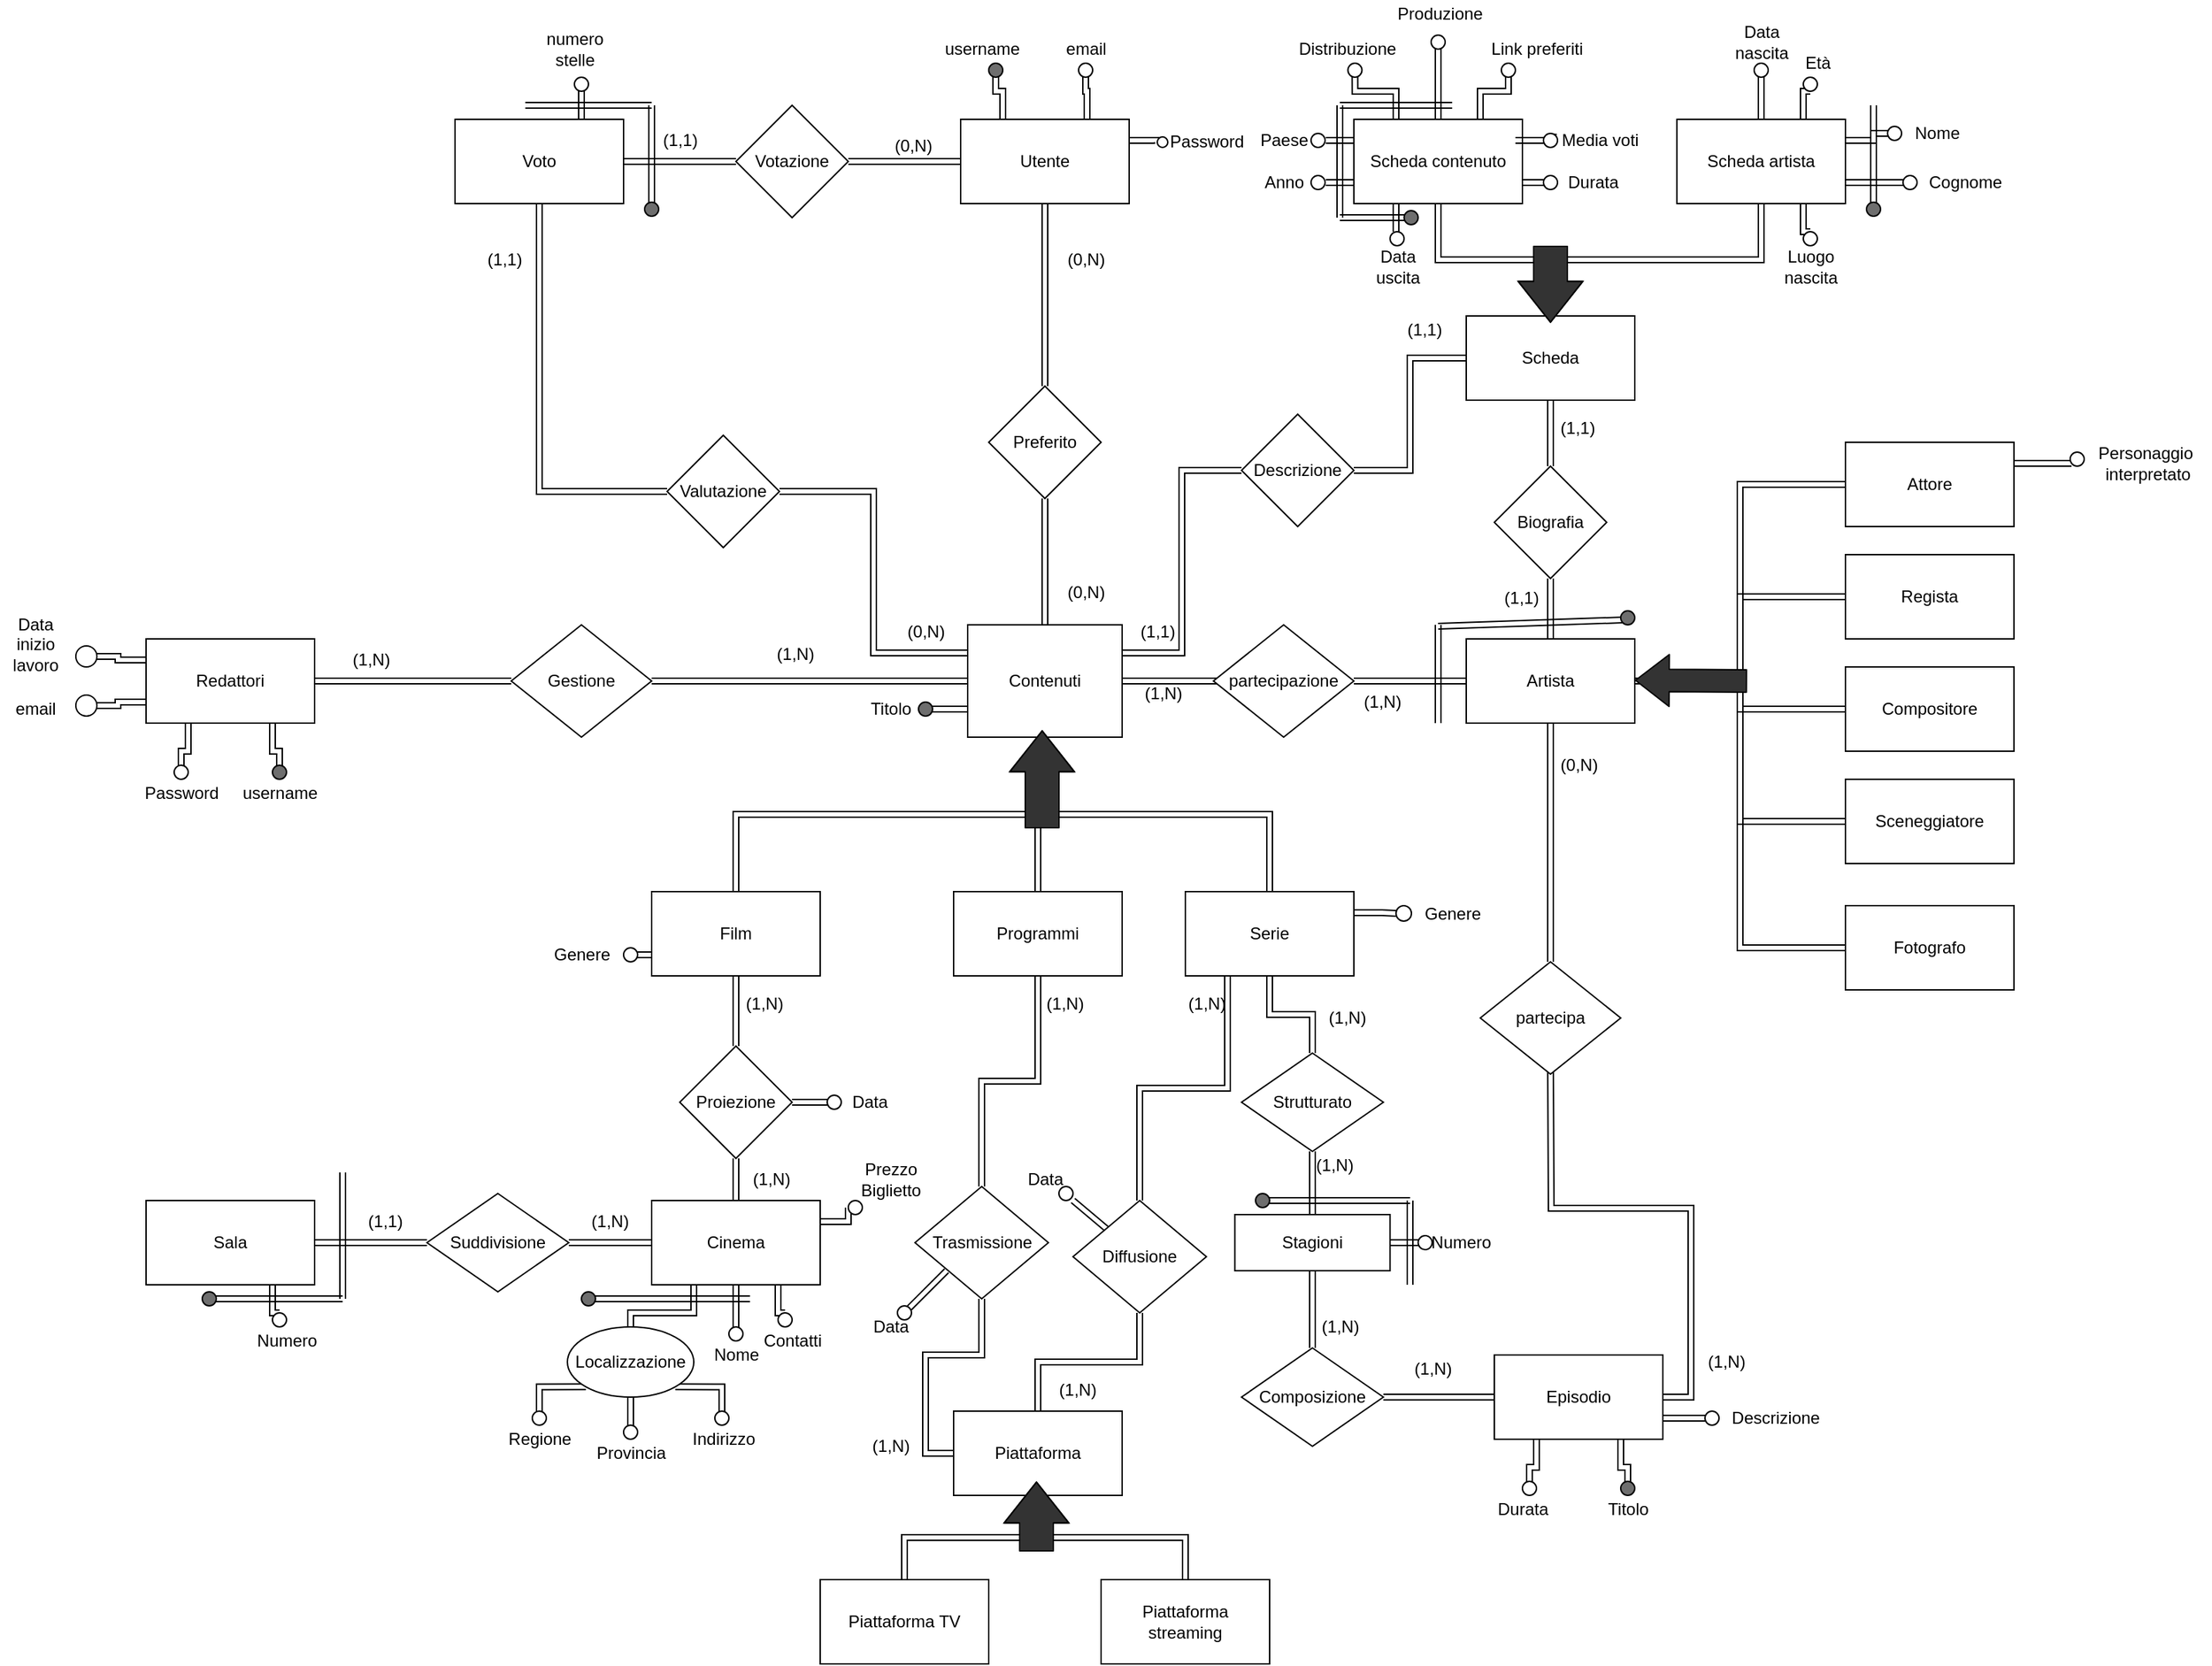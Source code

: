 <mxfile version="12.6.5" type="device"><diagram id="C5RBs43oDa-KdzZeNtuy" name="Page-1"><mxGraphModel dx="1092" dy="494" grid="1" gridSize="10" guides="1" tooltips="1" connect="1" arrows="1" fold="1" page="1" pageScale="1" pageWidth="2339" pageHeight="3300" math="0" shadow="0"><root><mxCell id="WIyWlLk6GJQsqaUBKTNV-0"/><mxCell id="WIyWlLk6GJQsqaUBKTNV-1" parent="WIyWlLk6GJQsqaUBKTNV-0"/><mxCell id="Xplws2V_YuKS0DoIXKoO-5" style="edgeStyle=orthogonalEdgeStyle;shape=link;rounded=0;orthogonalLoop=1;jettySize=auto;html=1;exitX=0.5;exitY=1;exitDx=0;exitDy=0;entryX=0.5;entryY=0;entryDx=0;entryDy=0;" parent="WIyWlLk6GJQsqaUBKTNV-1" source="Xplws2V_YuKS0DoIXKoO-0" target="Xplws2V_YuKS0DoIXKoO-3" edge="1"><mxGeometry relative="1" as="geometry"/></mxCell><mxCell id="Xplws2V_YuKS0DoIXKoO-31" style="edgeStyle=orthogonalEdgeStyle;shape=link;rounded=0;orthogonalLoop=1;jettySize=auto;html=1;exitX=1;exitY=0.5;exitDx=0;exitDy=0;fillColor=#333333;" parent="WIyWlLk6GJQsqaUBKTNV-1" source="Xplws2V_YuKS0DoIXKoO-0" edge="1"><mxGeometry relative="1" as="geometry"><mxPoint x="1290" y="700" as="targetPoint"/></mxGeometry></mxCell><mxCell id="Xplws2V_YuKS0DoIXKoO-79" style="edgeStyle=orthogonalEdgeStyle;shape=link;rounded=0;orthogonalLoop=1;jettySize=auto;html=1;exitX=1;exitY=0.25;exitDx=0;exitDy=0;entryX=0;entryY=0.5;entryDx=0;entryDy=0;fillColor=#333333;" parent="WIyWlLk6GJQsqaUBKTNV-1" source="Xplws2V_YuKS0DoIXKoO-0" target="Xplws2V_YuKS0DoIXKoO-77" edge="1"><mxGeometry relative="1" as="geometry"/></mxCell><mxCell id="UPbsl67z1p6cdIRdWu4J-30" style="edgeStyle=orthogonalEdgeStyle;shape=link;rounded=0;orthogonalLoop=1;jettySize=auto;html=1;exitX=0;exitY=0.25;exitDx=0;exitDy=0;entryX=1;entryY=0.5;entryDx=0;entryDy=0;" parent="WIyWlLk6GJQsqaUBKTNV-1" source="Xplws2V_YuKS0DoIXKoO-0" target="UPbsl67z1p6cdIRdWu4J-28" edge="1"><mxGeometry relative="1" as="geometry"/></mxCell><mxCell id="SFPx5iTw3GOaVsQN7s4H-148" style="edgeStyle=orthogonalEdgeStyle;shape=link;rounded=0;orthogonalLoop=1;jettySize=auto;html=1;exitX=0;exitY=0.75;exitDx=0;exitDy=0;" parent="WIyWlLk6GJQsqaUBKTNV-1" source="Xplws2V_YuKS0DoIXKoO-0" edge="1"><mxGeometry relative="1" as="geometry"><mxPoint x="1060" y="720" as="targetPoint"/></mxGeometry></mxCell><mxCell id="Xplws2V_YuKS0DoIXKoO-0" value="Contenuti" style="rounded=0;whiteSpace=wrap;html=1;" parent="WIyWlLk6GJQsqaUBKTNV-1" vertex="1"><mxGeometry x="1085" y="660" width="110" height="80" as="geometry"/></mxCell><mxCell id="Xplws2V_YuKS0DoIXKoO-8" style="edgeStyle=orthogonalEdgeStyle;shape=link;rounded=0;orthogonalLoop=1;jettySize=auto;html=1;exitX=0.5;exitY=0;exitDx=0;exitDy=0;entryX=0.5;entryY=1;entryDx=0;entryDy=0;" parent="WIyWlLk6GJQsqaUBKTNV-1" source="Xplws2V_YuKS0DoIXKoO-2" target="Xplws2V_YuKS0DoIXKoO-0" edge="1"><mxGeometry relative="1" as="geometry"/></mxCell><mxCell id="Xplws2V_YuKS0DoIXKoO-87" style="edgeStyle=orthogonalEdgeStyle;shape=link;rounded=0;orthogonalLoop=1;jettySize=auto;html=1;exitX=0.5;exitY=1;exitDx=0;exitDy=0;fillColor=#333333;" parent="WIyWlLk6GJQsqaUBKTNV-1" source="Xplws2V_YuKS0DoIXKoO-2" edge="1"><mxGeometry relative="1" as="geometry"><mxPoint x="920" y="960" as="targetPoint"/></mxGeometry></mxCell><mxCell id="UPbsl67z1p6cdIRdWu4J-3" style="edgeStyle=orthogonalEdgeStyle;shape=link;rounded=0;orthogonalLoop=1;jettySize=auto;html=1;exitX=0;exitY=0.75;exitDx=0;exitDy=0;" parent="WIyWlLk6GJQsqaUBKTNV-1" source="Xplws2V_YuKS0DoIXKoO-2" edge="1"><mxGeometry relative="1" as="geometry"><mxPoint x="850" y="895" as="targetPoint"/></mxGeometry></mxCell><mxCell id="Xplws2V_YuKS0DoIXKoO-2" value="Film" style="rounded=0;whiteSpace=wrap;html=1;" parent="WIyWlLk6GJQsqaUBKTNV-1" vertex="1"><mxGeometry x="860" y="850" width="120" height="60" as="geometry"/></mxCell><mxCell id="UPbsl67z1p6cdIRdWu4J-1" style="edgeStyle=orthogonalEdgeStyle;shape=link;rounded=0;orthogonalLoop=1;jettySize=auto;html=1;exitX=0.5;exitY=1;exitDx=0;exitDy=0;entryX=0.5;entryY=0;entryDx=0;entryDy=0;" parent="WIyWlLk6GJQsqaUBKTNV-1" source="Xplws2V_YuKS0DoIXKoO-3" target="UPbsl67z1p6cdIRdWu4J-0" edge="1"><mxGeometry relative="1" as="geometry"/></mxCell><mxCell id="Xplws2V_YuKS0DoIXKoO-3" value="Programmi" style="rounded=0;whiteSpace=wrap;html=1;" parent="WIyWlLk6GJQsqaUBKTNV-1" vertex="1"><mxGeometry x="1075" y="850" width="120" height="60" as="geometry"/></mxCell><mxCell id="Xplws2V_YuKS0DoIXKoO-6" style="edgeStyle=orthogonalEdgeStyle;shape=link;rounded=0;orthogonalLoop=1;jettySize=auto;html=1;exitX=0.5;exitY=0;exitDx=0;exitDy=0;entryX=0.5;entryY=1;entryDx=0;entryDy=0;" parent="WIyWlLk6GJQsqaUBKTNV-1" source="Xplws2V_YuKS0DoIXKoO-4" target="Xplws2V_YuKS0DoIXKoO-0" edge="1"><mxGeometry relative="1" as="geometry"/></mxCell><mxCell id="Xplws2V_YuKS0DoIXKoO-91" style="edgeStyle=orthogonalEdgeStyle;shape=link;rounded=0;orthogonalLoop=1;jettySize=auto;html=1;exitX=0.5;exitY=1;exitDx=0;exitDy=0;entryX=0.5;entryY=0;entryDx=0;entryDy=0;fillColor=#333333;" parent="WIyWlLk6GJQsqaUBKTNV-1" source="Xplws2V_YuKS0DoIXKoO-4" target="Xplws2V_YuKS0DoIXKoO-60" edge="1"><mxGeometry relative="1" as="geometry"/></mxCell><mxCell id="Xplws2V_YuKS0DoIXKoO-93" style="edgeStyle=orthogonalEdgeStyle;shape=link;rounded=0;orthogonalLoop=1;jettySize=auto;html=1;exitX=0.25;exitY=1;exitDx=0;exitDy=0;entryX=0.5;entryY=0;entryDx=0;entryDy=0;fillColor=#333333;" parent="WIyWlLk6GJQsqaUBKTNV-1" source="Xplws2V_YuKS0DoIXKoO-4" target="Xplws2V_YuKS0DoIXKoO-92" edge="1"><mxGeometry relative="1" as="geometry"/></mxCell><mxCell id="UPbsl67z1p6cdIRdWu4J-11" style="edgeStyle=orthogonalEdgeStyle;shape=link;rounded=0;orthogonalLoop=1;jettySize=auto;html=1;exitX=1;exitY=0.25;exitDx=0;exitDy=0;" parent="WIyWlLk6GJQsqaUBKTNV-1" source="Xplws2V_YuKS0DoIXKoO-4" target="UPbsl67z1p6cdIRdWu4J-13" edge="1"><mxGeometry relative="1" as="geometry"><mxPoint x="1380" y="865" as="targetPoint"/></mxGeometry></mxCell><mxCell id="Xplws2V_YuKS0DoIXKoO-4" value="Serie" style="rounded=0;whiteSpace=wrap;html=1;" parent="WIyWlLk6GJQsqaUBKTNV-1" vertex="1"><mxGeometry x="1240" y="850" width="120" height="60" as="geometry"/></mxCell><mxCell id="Xplws2V_YuKS0DoIXKoO-9" value="" style="shape=flexArrow;endArrow=classic;html=1;entryX=0.455;entryY=1;entryDx=0;entryDy=0;width=24;endSize=9.37;fillColor=#333333;endWidth=21;entryPerimeter=0;" parent="WIyWlLk6GJQsqaUBKTNV-1" edge="1"><mxGeometry width="50" height="50" relative="1" as="geometry"><mxPoint x="1138" y="805" as="sourcePoint"/><mxPoint x="1138.05" y="735" as="targetPoint"/><Array as="points"><mxPoint x="1138" y="765"/></Array></mxGeometry></mxCell><mxCell id="Xplws2V_YuKS0DoIXKoO-12" style="edgeStyle=orthogonalEdgeStyle;shape=link;rounded=0;orthogonalLoop=1;jettySize=auto;html=1;exitX=1;exitY=0.5;exitDx=0;exitDy=0;entryX=0;entryY=0.5;entryDx=0;entryDy=0;fillColor=#333333;" parent="WIyWlLk6GJQsqaUBKTNV-1" source="Xplws2V_YuKS0DoIXKoO-10" target="Xplws2V_YuKS0DoIXKoO-11" edge="1"><mxGeometry relative="1" as="geometry"/></mxCell><mxCell id="UPbsl67z1p6cdIRdWu4J-75" style="edgeStyle=orthogonalEdgeStyle;shape=link;rounded=0;orthogonalLoop=1;jettySize=auto;html=1;exitX=0.75;exitY=1;exitDx=0;exitDy=0;" parent="WIyWlLk6GJQsqaUBKTNV-1" source="Xplws2V_YuKS0DoIXKoO-10" target="UPbsl67z1p6cdIRdWu4J-93" edge="1"><mxGeometry relative="1" as="geometry"><mxPoint x="590" y="750" as="targetPoint"/></mxGeometry></mxCell><mxCell id="UPbsl67z1p6cdIRdWu4J-94" style="edgeStyle=orthogonalEdgeStyle;shape=link;rounded=0;orthogonalLoop=1;jettySize=auto;html=1;exitX=0.25;exitY=1;exitDx=0;exitDy=0;" parent="WIyWlLk6GJQsqaUBKTNV-1" source="Xplws2V_YuKS0DoIXKoO-10" target="UPbsl67z1p6cdIRdWu4J-95" edge="1"><mxGeometry relative="1" as="geometry"><mxPoint x="530" y="750" as="targetPoint"/></mxGeometry></mxCell><mxCell id="UPbsl67z1p6cdIRdWu4J-96" style="edgeStyle=orthogonalEdgeStyle;shape=link;rounded=0;orthogonalLoop=1;jettySize=auto;html=1;exitX=0;exitY=0.75;exitDx=0;exitDy=0;" parent="WIyWlLk6GJQsqaUBKTNV-1" source="Xplws2V_YuKS0DoIXKoO-10" target="UPbsl67z1p6cdIRdWu4J-97" edge="1"><mxGeometry relative="1" as="geometry"><mxPoint x="480" y="715" as="targetPoint"/></mxGeometry></mxCell><mxCell id="UPbsl67z1p6cdIRdWu4J-98" style="edgeStyle=orthogonalEdgeStyle;shape=link;rounded=0;orthogonalLoop=1;jettySize=auto;html=1;exitX=0;exitY=0.25;exitDx=0;exitDy=0;" parent="WIyWlLk6GJQsqaUBKTNV-1" source="Xplws2V_YuKS0DoIXKoO-10" target="UPbsl67z1p6cdIRdWu4J-99" edge="1"><mxGeometry relative="1" as="geometry"><mxPoint x="470" y="685" as="targetPoint"/></mxGeometry></mxCell><mxCell id="Xplws2V_YuKS0DoIXKoO-10" value="Redattori" style="rounded=0;whiteSpace=wrap;html=1;" parent="WIyWlLk6GJQsqaUBKTNV-1" vertex="1"><mxGeometry x="500" y="670" width="120" height="60" as="geometry"/></mxCell><mxCell id="Xplws2V_YuKS0DoIXKoO-13" style="edgeStyle=orthogonalEdgeStyle;shape=link;rounded=0;orthogonalLoop=1;jettySize=auto;html=1;exitX=1;exitY=0.5;exitDx=0;exitDy=0;entryX=0;entryY=0.5;entryDx=0;entryDy=0;fillColor=#333333;" parent="WIyWlLk6GJQsqaUBKTNV-1" source="Xplws2V_YuKS0DoIXKoO-11" target="Xplws2V_YuKS0DoIXKoO-0" edge="1"><mxGeometry relative="1" as="geometry"/></mxCell><mxCell id="Xplws2V_YuKS0DoIXKoO-11" value="Gestione" style="rhombus;whiteSpace=wrap;html=1;" parent="WIyWlLk6GJQsqaUBKTNV-1" vertex="1"><mxGeometry x="760" y="660" width="100" height="80" as="geometry"/></mxCell><mxCell id="Xplws2V_YuKS0DoIXKoO-34" style="edgeStyle=orthogonalEdgeStyle;shape=link;rounded=0;orthogonalLoop=1;jettySize=auto;html=1;exitX=1;exitY=0.5;exitDx=0;exitDy=0;entryX=0;entryY=0.5;entryDx=0;entryDy=0;fillColor=#333333;" parent="WIyWlLk6GJQsqaUBKTNV-1" source="Xplws2V_YuKS0DoIXKoO-32" target="Xplws2V_YuKS0DoIXKoO-33" edge="1"><mxGeometry relative="1" as="geometry"/></mxCell><mxCell id="Xplws2V_YuKS0DoIXKoO-32" value="partecipazione" style="rhombus;whiteSpace=wrap;html=1;" parent="WIyWlLk6GJQsqaUBKTNV-1" vertex="1"><mxGeometry x="1260" y="660" width="100" height="80" as="geometry"/></mxCell><mxCell id="Xplws2V_YuKS0DoIXKoO-40" style="edgeStyle=orthogonalEdgeStyle;shape=link;rounded=0;orthogonalLoop=1;jettySize=auto;html=1;exitX=1;exitY=0.5;exitDx=0;exitDy=0;entryX=0;entryY=0.5;entryDx=0;entryDy=0;fillColor=#333333;" parent="WIyWlLk6GJQsqaUBKTNV-1" source="Xplws2V_YuKS0DoIXKoO-33" target="Xplws2V_YuKS0DoIXKoO-35" edge="1"><mxGeometry relative="1" as="geometry"/></mxCell><mxCell id="Xplws2V_YuKS0DoIXKoO-78" style="edgeStyle=orthogonalEdgeStyle;shape=link;rounded=0;orthogonalLoop=1;jettySize=auto;html=1;exitX=0.5;exitY=0;exitDx=0;exitDy=0;entryX=0.5;entryY=1;entryDx=0;entryDy=0;fillColor=#333333;" parent="WIyWlLk6GJQsqaUBKTNV-1" source="Xplws2V_YuKS0DoIXKoO-33" target="Xplws2V_YuKS0DoIXKoO-70" edge="1"><mxGeometry relative="1" as="geometry"/></mxCell><mxCell id="Xplws2V_YuKS0DoIXKoO-33" value="Artista" style="rounded=0;whiteSpace=wrap;html=1;" parent="WIyWlLk6GJQsqaUBKTNV-1" vertex="1"><mxGeometry x="1440" y="670" width="120" height="60" as="geometry"/></mxCell><mxCell id="Xplws2V_YuKS0DoIXKoO-48" style="edgeStyle=orthogonalEdgeStyle;shape=link;rounded=0;orthogonalLoop=1;jettySize=auto;html=1;exitX=1;exitY=0.25;exitDx=0;exitDy=0;fillColor=#333333;" parent="WIyWlLk6GJQsqaUBKTNV-1" source="Xplws2V_YuKS0DoIXKoO-35" target="SFPx5iTw3GOaVsQN7s4H-0" edge="1"><mxGeometry relative="1" as="geometry"><mxPoint x="1900" y="545" as="targetPoint"/><Array as="points"><mxPoint x="1880" y="545"/><mxPoint x="1880" y="545"/></Array></mxGeometry></mxCell><mxCell id="Xplws2V_YuKS0DoIXKoO-35" value="Attore" style="rounded=0;whiteSpace=wrap;html=1;" parent="WIyWlLk6GJQsqaUBKTNV-1" vertex="1"><mxGeometry x="1710" y="530" width="120" height="60" as="geometry"/></mxCell><mxCell id="Xplws2V_YuKS0DoIXKoO-44" style="edgeStyle=orthogonalEdgeStyle;shape=link;rounded=0;orthogonalLoop=1;jettySize=auto;html=1;exitX=0;exitY=0.5;exitDx=0;exitDy=0;entryX=1;entryY=0.5;entryDx=0;entryDy=0;fillColor=#333333;" parent="WIyWlLk6GJQsqaUBKTNV-1" source="Xplws2V_YuKS0DoIXKoO-36" target="Xplws2V_YuKS0DoIXKoO-33" edge="1"><mxGeometry relative="1" as="geometry"/></mxCell><mxCell id="Xplws2V_YuKS0DoIXKoO-36" value="Sceneggiatore" style="rounded=0;whiteSpace=wrap;html=1;" parent="WIyWlLk6GJQsqaUBKTNV-1" vertex="1"><mxGeometry x="1710" y="770" width="120" height="60" as="geometry"/></mxCell><mxCell id="Xplws2V_YuKS0DoIXKoO-42" style="edgeStyle=orthogonalEdgeStyle;shape=link;rounded=0;orthogonalLoop=1;jettySize=auto;html=1;exitX=0;exitY=0.5;exitDx=0;exitDy=0;entryX=1;entryY=0.5;entryDx=0;entryDy=0;fillColor=#333333;" parent="WIyWlLk6GJQsqaUBKTNV-1" source="Xplws2V_YuKS0DoIXKoO-37" target="Xplws2V_YuKS0DoIXKoO-33" edge="1"><mxGeometry relative="1" as="geometry"/></mxCell><mxCell id="Xplws2V_YuKS0DoIXKoO-37" value="Regista" style="rounded=0;whiteSpace=wrap;html=1;" parent="WIyWlLk6GJQsqaUBKTNV-1" vertex="1"><mxGeometry x="1710" y="610" width="120" height="60" as="geometry"/></mxCell><mxCell id="Xplws2V_YuKS0DoIXKoO-43" style="edgeStyle=orthogonalEdgeStyle;shape=link;rounded=0;orthogonalLoop=1;jettySize=auto;html=1;exitX=0;exitY=0.5;exitDx=0;exitDy=0;entryX=1;entryY=0.5;entryDx=0;entryDy=0;fillColor=#333333;" parent="WIyWlLk6GJQsqaUBKTNV-1" source="Xplws2V_YuKS0DoIXKoO-38" target="Xplws2V_YuKS0DoIXKoO-33" edge="1"><mxGeometry relative="1" as="geometry"/></mxCell><mxCell id="Xplws2V_YuKS0DoIXKoO-38" value="Compositore" style="rounded=0;whiteSpace=wrap;html=1;" parent="WIyWlLk6GJQsqaUBKTNV-1" vertex="1"><mxGeometry x="1710" y="690" width="120" height="60" as="geometry"/></mxCell><mxCell id="Xplws2V_YuKS0DoIXKoO-45" style="edgeStyle=orthogonalEdgeStyle;shape=link;rounded=0;orthogonalLoop=1;jettySize=auto;html=1;exitX=0;exitY=0.5;exitDx=0;exitDy=0;entryX=1;entryY=0.5;entryDx=0;entryDy=0;fillColor=#333333;" parent="WIyWlLk6GJQsqaUBKTNV-1" source="Xplws2V_YuKS0DoIXKoO-39" target="Xplws2V_YuKS0DoIXKoO-33" edge="1"><mxGeometry relative="1" as="geometry"/></mxCell><mxCell id="Xplws2V_YuKS0DoIXKoO-39" value="Fotografo" style="rounded=0;whiteSpace=wrap;html=1;" parent="WIyWlLk6GJQsqaUBKTNV-1" vertex="1"><mxGeometry x="1710" y="860" width="120" height="60" as="geometry"/></mxCell><mxCell id="Xplws2V_YuKS0DoIXKoO-47" value="" style="shape=flexArrow;endArrow=classic;html=1;fillColor=#333333;entryX=1;entryY=1;entryDx=0;entryDy=0;width=16;endSize=7.67;" parent="WIyWlLk6GJQsqaUBKTNV-1" edge="1"><mxGeometry width="50" height="50" relative="1" as="geometry"><mxPoint x="1640" y="700" as="sourcePoint"/><mxPoint x="1560" y="699.5" as="targetPoint"/></mxGeometry></mxCell><mxCell id="Xplws2V_YuKS0DoIXKoO-53" value="Personaggio&amp;nbsp;&lt;br&gt;interpretato&lt;br&gt;" style="text;html=1;align=center;verticalAlign=middle;resizable=0;points=[];autosize=1;" parent="WIyWlLk6GJQsqaUBKTNV-1" vertex="1"><mxGeometry x="1880" y="530" width="90" height="30" as="geometry"/></mxCell><mxCell id="Xplws2V_YuKS0DoIXKoO-63" style="edgeStyle=orthogonalEdgeStyle;shape=link;rounded=0;orthogonalLoop=1;jettySize=auto;html=1;exitX=1;exitY=0.5;exitDx=0;exitDy=0;fillColor=#333333;" parent="WIyWlLk6GJQsqaUBKTNV-1" source="Xplws2V_YuKS0DoIXKoO-59" edge="1"><mxGeometry relative="1" as="geometry"><mxPoint x="1500" y="970" as="targetPoint"/></mxGeometry></mxCell><mxCell id="UPbsl67z1p6cdIRdWu4J-20" style="edgeStyle=orthogonalEdgeStyle;shape=link;rounded=0;orthogonalLoop=1;jettySize=auto;html=1;exitX=0;exitY=0.5;exitDx=0;exitDy=0;entryX=1;entryY=0.5;entryDx=0;entryDy=0;" parent="WIyWlLk6GJQsqaUBKTNV-1" source="Xplws2V_YuKS0DoIXKoO-59" target="UPbsl67z1p6cdIRdWu4J-18" edge="1"><mxGeometry relative="1" as="geometry"/></mxCell><mxCell id="SFPx5iTw3GOaVsQN7s4H-53" style="edgeStyle=orthogonalEdgeStyle;shape=link;rounded=0;orthogonalLoop=1;jettySize=auto;html=1;exitX=0.25;exitY=1;exitDx=0;exitDy=0;" parent="WIyWlLk6GJQsqaUBKTNV-1" source="Xplws2V_YuKS0DoIXKoO-59" target="SFPx5iTw3GOaVsQN7s4H-54" edge="1"><mxGeometry relative="1" as="geometry"><mxPoint x="1490" y="1270" as="targetPoint"/></mxGeometry></mxCell><mxCell id="SFPx5iTw3GOaVsQN7s4H-60" style="edgeStyle=orthogonalEdgeStyle;shape=link;rounded=0;orthogonalLoop=1;jettySize=auto;html=1;exitX=0.75;exitY=1;exitDx=0;exitDy=0;" parent="WIyWlLk6GJQsqaUBKTNV-1" source="Xplws2V_YuKS0DoIXKoO-59" target="SFPx5iTw3GOaVsQN7s4H-61" edge="1"><mxGeometry relative="1" as="geometry"><mxPoint x="1560" y="1280" as="targetPoint"/></mxGeometry></mxCell><mxCell id="SFPx5iTw3GOaVsQN7s4H-63" style="edgeStyle=orthogonalEdgeStyle;shape=link;rounded=0;orthogonalLoop=1;jettySize=auto;html=1;exitX=1;exitY=0.75;exitDx=0;exitDy=0;" parent="WIyWlLk6GJQsqaUBKTNV-1" source="Xplws2V_YuKS0DoIXKoO-59" edge="1"><mxGeometry relative="1" as="geometry"><mxPoint x="1610" y="1225" as="targetPoint"/></mxGeometry></mxCell><mxCell id="Xplws2V_YuKS0DoIXKoO-59" value="Episodio" style="rounded=0;whiteSpace=wrap;html=1;" parent="WIyWlLk6GJQsqaUBKTNV-1" vertex="1"><mxGeometry x="1460" y="1180" width="120" height="60" as="geometry"/></mxCell><mxCell id="UPbsl67z1p6cdIRdWu4J-16" style="edgeStyle=orthogonalEdgeStyle;shape=link;rounded=0;orthogonalLoop=1;jettySize=auto;html=1;exitX=0.5;exitY=1;exitDx=0;exitDy=0;" parent="WIyWlLk6GJQsqaUBKTNV-1" source="Xplws2V_YuKS0DoIXKoO-60" target="UPbsl67z1p6cdIRdWu4J-17" edge="1"><mxGeometry relative="1" as="geometry"><mxPoint x="1331" y="1070" as="targetPoint"/></mxGeometry></mxCell><mxCell id="Xplws2V_YuKS0DoIXKoO-60" value="Strutturato" style="rhombus;whiteSpace=wrap;html=1;" parent="WIyWlLk6GJQsqaUBKTNV-1" vertex="1"><mxGeometry x="1280" y="965" width="101" height="70" as="geometry"/></mxCell><mxCell id="Xplws2V_YuKS0DoIXKoO-65" style="edgeStyle=orthogonalEdgeStyle;shape=link;rounded=0;orthogonalLoop=1;jettySize=auto;html=1;exitX=0.5;exitY=0;exitDx=0;exitDy=0;entryX=0.5;entryY=1;entryDx=0;entryDy=0;fillColor=#333333;" parent="WIyWlLk6GJQsqaUBKTNV-1" source="Xplws2V_YuKS0DoIXKoO-64" target="Xplws2V_YuKS0DoIXKoO-33" edge="1"><mxGeometry relative="1" as="geometry"/></mxCell><mxCell id="Xplws2V_YuKS0DoIXKoO-64" value="partecipa" style="rhombus;whiteSpace=wrap;html=1;" parent="WIyWlLk6GJQsqaUBKTNV-1" vertex="1"><mxGeometry x="1450" y="900" width="100" height="80" as="geometry"/></mxCell><mxCell id="UPbsl67z1p6cdIRdWu4J-24" style="edgeStyle=orthogonalEdgeStyle;shape=link;rounded=0;orthogonalLoop=1;jettySize=auto;html=1;exitX=0;exitY=0.5;exitDx=0;exitDy=0;" parent="WIyWlLk6GJQsqaUBKTNV-1" source="Xplws2V_YuKS0DoIXKoO-66" target="UPbsl67z1p6cdIRdWu4J-25" edge="1"><mxGeometry relative="1" as="geometry"><mxPoint x="1030" y="410" as="targetPoint"/></mxGeometry></mxCell><mxCell id="UPbsl67z1p6cdIRdWu4J-48" style="edgeStyle=orthogonalEdgeStyle;shape=link;rounded=0;orthogonalLoop=1;jettySize=auto;html=1;exitX=0.5;exitY=1;exitDx=0;exitDy=0;entryX=0.5;entryY=0;entryDx=0;entryDy=0;" parent="WIyWlLk6GJQsqaUBKTNV-1" source="Xplws2V_YuKS0DoIXKoO-66" target="UPbsl67z1p6cdIRdWu4J-45" edge="1"><mxGeometry relative="1" as="geometry"/></mxCell><mxCell id="UPbsl67z1p6cdIRdWu4J-54" style="edgeStyle=orthogonalEdgeStyle;shape=link;rounded=0;orthogonalLoop=1;jettySize=auto;html=1;exitX=0.25;exitY=0;exitDx=0;exitDy=0;" parent="WIyWlLk6GJQsqaUBKTNV-1" source="Xplws2V_YuKS0DoIXKoO-66" target="UPbsl67z1p6cdIRdWu4J-59" edge="1"><mxGeometry relative="1" as="geometry"><mxPoint x="1110" y="280" as="targetPoint"/></mxGeometry></mxCell><mxCell id="UPbsl67z1p6cdIRdWu4J-56" style="edgeStyle=orthogonalEdgeStyle;shape=link;rounded=0;orthogonalLoop=1;jettySize=auto;html=1;exitX=0.75;exitY=0;exitDx=0;exitDy=0;" parent="WIyWlLk6GJQsqaUBKTNV-1" source="Xplws2V_YuKS0DoIXKoO-66" target="UPbsl67z1p6cdIRdWu4J-61" edge="1"><mxGeometry relative="1" as="geometry"><mxPoint x="1170" y="280" as="targetPoint"/></mxGeometry></mxCell><mxCell id="UPbsl67z1p6cdIRdWu4J-63" style="edgeStyle=orthogonalEdgeStyle;shape=link;rounded=0;orthogonalLoop=1;jettySize=auto;html=1;exitX=1;exitY=0.25;exitDx=0;exitDy=0;" parent="WIyWlLk6GJQsqaUBKTNV-1" source="Xplws2V_YuKS0DoIXKoO-66" target="UPbsl67z1p6cdIRdWu4J-64" edge="1"><mxGeometry relative="1" as="geometry"><mxPoint x="1220" y="315" as="targetPoint"/></mxGeometry></mxCell><mxCell id="Xplws2V_YuKS0DoIXKoO-66" value="Utente" style="rounded=0;whiteSpace=wrap;html=1;" parent="WIyWlLk6GJQsqaUBKTNV-1" vertex="1"><mxGeometry x="1080" y="300" width="120" height="60" as="geometry"/></mxCell><mxCell id="Xplws2V_YuKS0DoIXKoO-71" style="edgeStyle=orthogonalEdgeStyle;shape=link;rounded=0;orthogonalLoop=1;jettySize=auto;html=1;exitX=0.5;exitY=1;exitDx=0;exitDy=0;entryX=0.5;entryY=0;entryDx=0;entryDy=0;fillColor=#333333;" parent="WIyWlLk6GJQsqaUBKTNV-1" source="Xplws2V_YuKS0DoIXKoO-69" target="Xplws2V_YuKS0DoIXKoO-70" edge="1"><mxGeometry relative="1" as="geometry"/></mxCell><mxCell id="Xplws2V_YuKS0DoIXKoO-69" value="Scheda" style="rounded=0;whiteSpace=wrap;html=1;" parent="WIyWlLk6GJQsqaUBKTNV-1" vertex="1"><mxGeometry x="1440" y="440" width="120" height="60" as="geometry"/></mxCell><mxCell id="Xplws2V_YuKS0DoIXKoO-70" value="Biografia" style="rhombus;whiteSpace=wrap;html=1;" parent="WIyWlLk6GJQsqaUBKTNV-1" vertex="1"><mxGeometry x="1460" y="547" width="80" height="80" as="geometry"/></mxCell><mxCell id="Xplws2V_YuKS0DoIXKoO-80" style="edgeStyle=orthogonalEdgeStyle;shape=link;rounded=0;orthogonalLoop=1;jettySize=auto;html=1;exitX=1;exitY=0.5;exitDx=0;exitDy=0;entryX=0;entryY=0.5;entryDx=0;entryDy=0;fillColor=#333333;" parent="WIyWlLk6GJQsqaUBKTNV-1" source="Xplws2V_YuKS0DoIXKoO-77" target="Xplws2V_YuKS0DoIXKoO-69" edge="1"><mxGeometry relative="1" as="geometry"/></mxCell><mxCell id="Xplws2V_YuKS0DoIXKoO-77" value="Descrizione" style="rhombus;whiteSpace=wrap;html=1;" parent="WIyWlLk6GJQsqaUBKTNV-1" vertex="1"><mxGeometry x="1280" y="510" width="80" height="80" as="geometry"/></mxCell><mxCell id="Xplws2V_YuKS0DoIXKoO-84" style="edgeStyle=orthogonalEdgeStyle;shape=link;rounded=0;orthogonalLoop=1;jettySize=auto;html=1;exitX=0.5;exitY=1;exitDx=0;exitDy=0;fillColor=#333333;" parent="WIyWlLk6GJQsqaUBKTNV-1" source="Xplws2V_YuKS0DoIXKoO-81" target="Xplws2V_YuKS0DoIXKoO-69" edge="1"><mxGeometry relative="1" as="geometry"/></mxCell><mxCell id="SFPx5iTw3GOaVsQN7s4H-3" style="edgeStyle=orthogonalEdgeStyle;shape=link;rounded=0;orthogonalLoop=1;jettySize=auto;html=1;exitX=1;exitY=0.25;exitDx=0;exitDy=0;" parent="WIyWlLk6GJQsqaUBKTNV-1" source="Xplws2V_YuKS0DoIXKoO-81" target="SFPx5iTw3GOaVsQN7s4H-5" edge="1"><mxGeometry relative="1" as="geometry"><mxPoint x="1670" y="315" as="targetPoint"/></mxGeometry></mxCell><mxCell id="SFPx5iTw3GOaVsQN7s4H-7" style="edgeStyle=orthogonalEdgeStyle;shape=link;rounded=0;orthogonalLoop=1;jettySize=auto;html=1;exitX=1;exitY=0.75;exitDx=0;exitDy=0;" parent="WIyWlLk6GJQsqaUBKTNV-1" source="Xplws2V_YuKS0DoIXKoO-81" target="SFPx5iTw3GOaVsQN7s4H-8" edge="1"><mxGeometry relative="1" as="geometry"><mxPoint x="1670" y="345" as="targetPoint"/></mxGeometry></mxCell><mxCell id="SFPx5iTw3GOaVsQN7s4H-12" style="edgeStyle=orthogonalEdgeStyle;shape=link;rounded=0;orthogonalLoop=1;jettySize=auto;html=1;exitX=0.75;exitY=0;exitDx=0;exitDy=0;" parent="WIyWlLk6GJQsqaUBKTNV-1" source="Xplws2V_YuKS0DoIXKoO-81" target="SFPx5iTw3GOaVsQN7s4H-13" edge="1"><mxGeometry relative="1" as="geometry"><mxPoint x="1620" y="280" as="targetPoint"/></mxGeometry></mxCell><mxCell id="SFPx5iTw3GOaVsQN7s4H-18" style="edgeStyle=orthogonalEdgeStyle;shape=link;rounded=0;orthogonalLoop=1;jettySize=auto;html=1;exitX=0.75;exitY=1;exitDx=0;exitDy=0;" parent="WIyWlLk6GJQsqaUBKTNV-1" source="Xplws2V_YuKS0DoIXKoO-81" target="SFPx5iTw3GOaVsQN7s4H-23" edge="1"><mxGeometry relative="1" as="geometry"><mxPoint x="1620" y="380" as="targetPoint"/></mxGeometry></mxCell><mxCell id="SFPx5iTw3GOaVsQN7s4H-100" style="edgeStyle=orthogonalEdgeStyle;shape=link;rounded=0;orthogonalLoop=1;jettySize=auto;html=1;exitX=0.5;exitY=0;exitDx=0;exitDy=0;entryX=0.5;entryY=1;entryDx=0;entryDy=0;" parent="WIyWlLk6GJQsqaUBKTNV-1" source="Xplws2V_YuKS0DoIXKoO-81" target="SFPx5iTw3GOaVsQN7s4H-16" edge="1"><mxGeometry relative="1" as="geometry"/></mxCell><mxCell id="Xplws2V_YuKS0DoIXKoO-81" value="Scheda artista" style="rounded=0;whiteSpace=wrap;html=1;" parent="WIyWlLk6GJQsqaUBKTNV-1" vertex="1"><mxGeometry x="1590" y="300" width="120" height="60" as="geometry"/></mxCell><mxCell id="Xplws2V_YuKS0DoIXKoO-86" style="edgeStyle=orthogonalEdgeStyle;shape=link;rounded=0;orthogonalLoop=1;jettySize=auto;html=1;exitX=0.5;exitY=1;exitDx=0;exitDy=0;fillColor=#333333;" parent="WIyWlLk6GJQsqaUBKTNV-1" source="Xplws2V_YuKS0DoIXKoO-82" edge="1"><mxGeometry relative="1" as="geometry"><mxPoint x="1500" y="440" as="targetPoint"/></mxGeometry></mxCell><mxCell id="UPbsl67z1p6cdIRdWu4J-31" style="edgeStyle=orthogonalEdgeStyle;shape=link;rounded=0;orthogonalLoop=1;jettySize=auto;html=1;exitX=0.25;exitY=0;exitDx=0;exitDy=0;" parent="WIyWlLk6GJQsqaUBKTNV-1" source="Xplws2V_YuKS0DoIXKoO-82" target="UPbsl67z1p6cdIRdWu4J-32" edge="1"><mxGeometry relative="1" as="geometry"><mxPoint x="1390" y="270" as="targetPoint"/></mxGeometry></mxCell><mxCell id="UPbsl67z1p6cdIRdWu4J-38" style="edgeStyle=orthogonalEdgeStyle;shape=link;rounded=0;orthogonalLoop=1;jettySize=auto;html=1;exitX=0.75;exitY=0;exitDx=0;exitDy=0;" parent="WIyWlLk6GJQsqaUBKTNV-1" source="Xplws2V_YuKS0DoIXKoO-82" target="UPbsl67z1p6cdIRdWu4J-39" edge="1"><mxGeometry relative="1" as="geometry"><mxPoint x="1450" y="280" as="targetPoint"/></mxGeometry></mxCell><mxCell id="UPbsl67z1p6cdIRdWu4J-68" style="edgeStyle=orthogonalEdgeStyle;shape=link;rounded=0;orthogonalLoop=1;jettySize=auto;html=1;exitX=0.25;exitY=1;exitDx=0;exitDy=0;" parent="WIyWlLk6GJQsqaUBKTNV-1" source="Xplws2V_YuKS0DoIXKoO-82" target="UPbsl67z1p6cdIRdWu4J-69" edge="1"><mxGeometry relative="1" as="geometry"><mxPoint x="1390" y="370" as="targetPoint"/></mxGeometry></mxCell><mxCell id="SFPx5iTw3GOaVsQN7s4H-76" style="edgeStyle=orthogonalEdgeStyle;shape=link;rounded=0;orthogonalLoop=1;jettySize=auto;html=1;exitX=0;exitY=0.75;exitDx=0;exitDy=0;" parent="WIyWlLk6GJQsqaUBKTNV-1" source="Xplws2V_YuKS0DoIXKoO-82" edge="1"><mxGeometry relative="1" as="geometry"><mxPoint x="1340" y="345" as="targetPoint"/></mxGeometry></mxCell><mxCell id="SFPx5iTw3GOaVsQN7s4H-79" style="edgeStyle=orthogonalEdgeStyle;shape=link;rounded=0;orthogonalLoop=1;jettySize=auto;html=1;exitX=0;exitY=0.25;exitDx=0;exitDy=0;" parent="WIyWlLk6GJQsqaUBKTNV-1" source="Xplws2V_YuKS0DoIXKoO-82" edge="1"><mxGeometry relative="1" as="geometry"><mxPoint x="1340" y="315" as="targetPoint"/></mxGeometry></mxCell><mxCell id="SFPx5iTw3GOaVsQN7s4H-101" style="edgeStyle=orthogonalEdgeStyle;shape=link;rounded=0;orthogonalLoop=1;jettySize=auto;html=1;exitX=1;exitY=0.25;exitDx=0;exitDy=0;" parent="WIyWlLk6GJQsqaUBKTNV-1" source="SFPx5iTw3GOaVsQN7s4H-102" edge="1"><mxGeometry relative="1" as="geometry"><mxPoint x="1500" y="315" as="targetPoint"/></mxGeometry></mxCell><mxCell id="SFPx5iTw3GOaVsQN7s4H-105" style="edgeStyle=orthogonalEdgeStyle;shape=link;rounded=0;orthogonalLoop=1;jettySize=auto;html=1;exitX=1;exitY=0.75;exitDx=0;exitDy=0;" parent="WIyWlLk6GJQsqaUBKTNV-1" source="Xplws2V_YuKS0DoIXKoO-82" edge="1"><mxGeometry relative="1" as="geometry"><mxPoint x="1500" y="345" as="targetPoint"/></mxGeometry></mxCell><mxCell id="SFPx5iTw3GOaVsQN7s4H-112" style="edgeStyle=orthogonalEdgeStyle;shape=link;rounded=0;orthogonalLoop=1;jettySize=auto;html=1;exitX=0.5;exitY=0;exitDx=0;exitDy=0;" parent="WIyWlLk6GJQsqaUBKTNV-1" source="Xplws2V_YuKS0DoIXKoO-82" target="SFPx5iTw3GOaVsQN7s4H-113" edge="1"><mxGeometry relative="1" as="geometry"><mxPoint x="1420" y="250" as="targetPoint"/></mxGeometry></mxCell><mxCell id="Xplws2V_YuKS0DoIXKoO-82" value="Scheda contenuto" style="rounded=0;whiteSpace=wrap;html=1;" parent="WIyWlLk6GJQsqaUBKTNV-1" vertex="1"><mxGeometry x="1360" y="300" width="120" height="60" as="geometry"/></mxCell><mxCell id="Xplws2V_YuKS0DoIXKoO-90" style="edgeStyle=orthogonalEdgeStyle;shape=link;rounded=0;orthogonalLoop=1;jettySize=auto;html=1;exitX=0.5;exitY=1;exitDx=0;exitDy=0;entryX=0.5;entryY=0;entryDx=0;entryDy=0;fillColor=#333333;" parent="WIyWlLk6GJQsqaUBKTNV-1" source="Xplws2V_YuKS0DoIXKoO-88" target="Xplws2V_YuKS0DoIXKoO-89" edge="1"><mxGeometry relative="1" as="geometry"/></mxCell><mxCell id="SFPx5iTw3GOaVsQN7s4H-47" style="edgeStyle=orthogonalEdgeStyle;shape=link;rounded=0;orthogonalLoop=1;jettySize=auto;html=1;exitX=1;exitY=0.5;exitDx=0;exitDy=0;" parent="WIyWlLk6GJQsqaUBKTNV-1" source="Xplws2V_YuKS0DoIXKoO-88" target="SFPx5iTw3GOaVsQN7s4H-48" edge="1"><mxGeometry relative="1" as="geometry"><mxPoint x="980" y="1000" as="targetPoint"/></mxGeometry></mxCell><mxCell id="Xplws2V_YuKS0DoIXKoO-88" value="Proiezione" style="rhombus;whiteSpace=wrap;html=1;" parent="WIyWlLk6GJQsqaUBKTNV-1" vertex="1"><mxGeometry x="880" y="960" width="80" height="80" as="geometry"/></mxCell><mxCell id="SFPx5iTw3GOaVsQN7s4H-25" style="edgeStyle=orthogonalEdgeStyle;shape=link;rounded=0;orthogonalLoop=1;jettySize=auto;html=1;exitX=0.75;exitY=1;exitDx=0;exitDy=0;" parent="WIyWlLk6GJQsqaUBKTNV-1" source="Xplws2V_YuKS0DoIXKoO-89" target="SFPx5iTw3GOaVsQN7s4H-26" edge="1"><mxGeometry relative="1" as="geometry"><mxPoint x="950" y="1150" as="targetPoint"/></mxGeometry></mxCell><mxCell id="SFPx5iTw3GOaVsQN7s4H-28" style="edgeStyle=orthogonalEdgeStyle;shape=link;rounded=0;orthogonalLoop=1;jettySize=auto;html=1;exitX=0.5;exitY=1;exitDx=0;exitDy=0;" parent="WIyWlLk6GJQsqaUBKTNV-1" source="Xplws2V_YuKS0DoIXKoO-89" target="SFPx5iTw3GOaVsQN7s4H-29" edge="1"><mxGeometry relative="1" as="geometry"><mxPoint x="920" y="1160" as="targetPoint"/></mxGeometry></mxCell><mxCell id="SFPx5iTw3GOaVsQN7s4H-33" style="edgeStyle=orthogonalEdgeStyle;shape=link;rounded=0;orthogonalLoop=1;jettySize=auto;html=1;exitX=0.25;exitY=1;exitDx=0;exitDy=0;" parent="WIyWlLk6GJQsqaUBKTNV-1" source="Xplws2V_YuKS0DoIXKoO-89" target="SFPx5iTw3GOaVsQN7s4H-34" edge="1"><mxGeometry relative="1" as="geometry"><mxPoint x="850" y="1170" as="targetPoint"/></mxGeometry></mxCell><mxCell id="SFPx5iTw3GOaVsQN7s4H-50" style="edgeStyle=orthogonalEdgeStyle;shape=link;rounded=0;orthogonalLoop=1;jettySize=auto;html=1;exitX=1;exitY=0.25;exitDx=0;exitDy=0;" parent="WIyWlLk6GJQsqaUBKTNV-1" source="Xplws2V_YuKS0DoIXKoO-89" target="SFPx5iTw3GOaVsQN7s4H-51" edge="1"><mxGeometry relative="1" as="geometry"><mxPoint x="1000" y="1085" as="targetPoint"/></mxGeometry></mxCell><mxCell id="Xplws2V_YuKS0DoIXKoO-89" value="Cinema" style="rounded=0;whiteSpace=wrap;html=1;" parent="WIyWlLk6GJQsqaUBKTNV-1" vertex="1"><mxGeometry x="860" y="1070" width="120" height="60" as="geometry"/></mxCell><mxCell id="Xplws2V_YuKS0DoIXKoO-92" value="Diffusione" style="rhombus;whiteSpace=wrap;html=1;" parent="WIyWlLk6GJQsqaUBKTNV-1" vertex="1"><mxGeometry x="1160" y="1070" width="95" height="80" as="geometry"/></mxCell><mxCell id="Xplws2V_YuKS0DoIXKoO-97" style="edgeStyle=orthogonalEdgeStyle;shape=link;rounded=0;orthogonalLoop=1;jettySize=auto;html=1;exitX=0.5;exitY=0;exitDx=0;exitDy=0;entryX=0.5;entryY=1;entryDx=0;entryDy=0;fillColor=#333333;" parent="WIyWlLk6GJQsqaUBKTNV-1" source="Xplws2V_YuKS0DoIXKoO-96" target="Xplws2V_YuKS0DoIXKoO-92" edge="1"><mxGeometry relative="1" as="geometry"/></mxCell><mxCell id="Xplws2V_YuKS0DoIXKoO-96" value="Piattaforma" style="rounded=0;whiteSpace=wrap;html=1;" parent="WIyWlLk6GJQsqaUBKTNV-1" vertex="1"><mxGeometry x="1075" y="1220" width="120" height="60" as="geometry"/></mxCell><mxCell id="Xplws2V_YuKS0DoIXKoO-100" style="edgeStyle=orthogonalEdgeStyle;shape=link;rounded=0;orthogonalLoop=1;jettySize=auto;html=1;exitX=0.5;exitY=0;exitDx=0;exitDy=0;entryX=0.5;entryY=1;entryDx=0;entryDy=0;fillColor=#333333;" parent="WIyWlLk6GJQsqaUBKTNV-1" source="Xplws2V_YuKS0DoIXKoO-98" target="Xplws2V_YuKS0DoIXKoO-96" edge="1"><mxGeometry relative="1" as="geometry"/></mxCell><mxCell id="Xplws2V_YuKS0DoIXKoO-98" value="Piattaforma&lt;br&gt;streaming" style="rounded=0;whiteSpace=wrap;html=1;" parent="WIyWlLk6GJQsqaUBKTNV-1" vertex="1"><mxGeometry x="1180" y="1340" width="120" height="60" as="geometry"/></mxCell><mxCell id="Xplws2V_YuKS0DoIXKoO-102" style="edgeStyle=orthogonalEdgeStyle;shape=link;rounded=0;orthogonalLoop=1;jettySize=auto;html=1;exitX=0.5;exitY=0;exitDx=0;exitDy=0;entryX=0.5;entryY=1;entryDx=0;entryDy=0;fillColor=#333333;" parent="WIyWlLk6GJQsqaUBKTNV-1" source="Xplws2V_YuKS0DoIXKoO-99" target="Xplws2V_YuKS0DoIXKoO-96" edge="1"><mxGeometry relative="1" as="geometry"/></mxCell><mxCell id="Xplws2V_YuKS0DoIXKoO-99" value="Piattaforma TV" style="rounded=0;whiteSpace=wrap;html=1;" parent="WIyWlLk6GJQsqaUBKTNV-1" vertex="1"><mxGeometry x="980" y="1340" width="120" height="60" as="geometry"/></mxCell><mxCell id="UPbsl67z1p6cdIRdWu4J-2" style="edgeStyle=orthogonalEdgeStyle;shape=link;rounded=0;orthogonalLoop=1;jettySize=auto;html=1;exitX=0.5;exitY=1;exitDx=0;exitDy=0;entryX=0;entryY=0.5;entryDx=0;entryDy=0;" parent="WIyWlLk6GJQsqaUBKTNV-1" source="UPbsl67z1p6cdIRdWu4J-0" target="Xplws2V_YuKS0DoIXKoO-96" edge="1"><mxGeometry relative="1" as="geometry"/></mxCell><mxCell id="UPbsl67z1p6cdIRdWu4J-0" value="Trasmissione" style="rhombus;whiteSpace=wrap;html=1;" parent="WIyWlLk6GJQsqaUBKTNV-1" vertex="1"><mxGeometry x="1047.5" y="1060" width="95" height="80" as="geometry"/></mxCell><mxCell id="UPbsl67z1p6cdIRdWu4J-4" value="" style="ellipse;whiteSpace=wrap;html=1;aspect=fixed;" parent="WIyWlLk6GJQsqaUBKTNV-1" vertex="1"><mxGeometry x="840" y="890" width="10" height="10" as="geometry"/></mxCell><mxCell id="UPbsl67z1p6cdIRdWu4J-9" value="Genere" style="text;html=1;align=center;verticalAlign=middle;resizable=0;points=[];autosize=1;" parent="WIyWlLk6GJQsqaUBKTNV-1" vertex="1"><mxGeometry x="780" y="885" width="60" height="20" as="geometry"/></mxCell><mxCell id="UPbsl67z1p6cdIRdWu4J-10" value="Genere" style="text;html=1;align=center;verticalAlign=middle;resizable=0;points=[];autosize=1;" parent="WIyWlLk6GJQsqaUBKTNV-1" vertex="1"><mxGeometry x="1400" y="855.5" width="60" height="20" as="geometry"/></mxCell><mxCell id="UPbsl67z1p6cdIRdWu4J-13" value="" style="ellipse;whiteSpace=wrap;html=1;aspect=fixed;" parent="WIyWlLk6GJQsqaUBKTNV-1" vertex="1"><mxGeometry x="1390" y="860" width="11" height="11" as="geometry"/></mxCell><mxCell id="UPbsl67z1p6cdIRdWu4J-19" style="edgeStyle=orthogonalEdgeStyle;shape=link;rounded=0;orthogonalLoop=1;jettySize=auto;html=1;exitX=0.5;exitY=1;exitDx=0;exitDy=0;entryX=0.5;entryY=0;entryDx=0;entryDy=0;" parent="WIyWlLk6GJQsqaUBKTNV-1" source="UPbsl67z1p6cdIRdWu4J-17" target="UPbsl67z1p6cdIRdWu4J-18" edge="1"><mxGeometry relative="1" as="geometry"/></mxCell><mxCell id="SFPx5iTw3GOaVsQN7s4H-198" style="edgeStyle=orthogonalEdgeStyle;shape=link;rounded=0;orthogonalLoop=1;jettySize=auto;html=1;exitX=1;exitY=0.5;exitDx=0;exitDy=0;" parent="WIyWlLk6GJQsqaUBKTNV-1" source="UPbsl67z1p6cdIRdWu4J-17" edge="1"><mxGeometry relative="1" as="geometry"><mxPoint x="1410" y="1100" as="targetPoint"/></mxGeometry></mxCell><mxCell id="UPbsl67z1p6cdIRdWu4J-17" value="Stagioni" style="rounded=0;whiteSpace=wrap;html=1;" parent="WIyWlLk6GJQsqaUBKTNV-1" vertex="1"><mxGeometry x="1275.25" y="1080" width="110.5" height="40" as="geometry"/></mxCell><mxCell id="UPbsl67z1p6cdIRdWu4J-18" value="Composizione" style="rhombus;whiteSpace=wrap;html=1;" parent="WIyWlLk6GJQsqaUBKTNV-1" vertex="1"><mxGeometry x="1280" y="1175" width="101" height="70" as="geometry"/></mxCell><mxCell id="UPbsl67z1p6cdIRdWu4J-25" value="Votazione" style="rhombus;whiteSpace=wrap;html=1;" parent="WIyWlLk6GJQsqaUBKTNV-1" vertex="1"><mxGeometry x="920" y="290" width="80" height="80" as="geometry"/></mxCell><mxCell id="UPbsl67z1p6cdIRdWu4J-27" style="edgeStyle=orthogonalEdgeStyle;shape=link;rounded=0;orthogonalLoop=1;jettySize=auto;html=1;exitX=1;exitY=0.5;exitDx=0;exitDy=0;entryX=0;entryY=0.5;entryDx=0;entryDy=0;" parent="WIyWlLk6GJQsqaUBKTNV-1" source="UPbsl67z1p6cdIRdWu4J-26" target="UPbsl67z1p6cdIRdWu4J-25" edge="1"><mxGeometry relative="1" as="geometry"/></mxCell><mxCell id="UPbsl67z1p6cdIRdWu4J-29" style="edgeStyle=orthogonalEdgeStyle;shape=link;rounded=0;orthogonalLoop=1;jettySize=auto;html=1;exitX=0.5;exitY=1;exitDx=0;exitDy=0;entryX=0;entryY=0.5;entryDx=0;entryDy=0;" parent="WIyWlLk6GJQsqaUBKTNV-1" source="UPbsl67z1p6cdIRdWu4J-26" target="UPbsl67z1p6cdIRdWu4J-28" edge="1"><mxGeometry relative="1" as="geometry"/></mxCell><mxCell id="SFPx5iTw3GOaVsQN7s4H-154" style="edgeStyle=orthogonalEdgeStyle;shape=link;rounded=0;orthogonalLoop=1;jettySize=auto;html=1;exitX=0.75;exitY=0;exitDx=0;exitDy=0;" parent="WIyWlLk6GJQsqaUBKTNV-1" source="UPbsl67z1p6cdIRdWu4J-26" edge="1"><mxGeometry relative="1" as="geometry"><mxPoint x="810" y="280" as="targetPoint"/></mxGeometry></mxCell><mxCell id="UPbsl67z1p6cdIRdWu4J-26" value="Voto" style="rounded=0;whiteSpace=wrap;html=1;" parent="WIyWlLk6GJQsqaUBKTNV-1" vertex="1"><mxGeometry x="720" y="300" width="120" height="60" as="geometry"/></mxCell><mxCell id="UPbsl67z1p6cdIRdWu4J-28" value="Valutazione" style="rhombus;whiteSpace=wrap;html=1;" parent="WIyWlLk6GJQsqaUBKTNV-1" vertex="1"><mxGeometry x="871" y="525" width="80" height="80" as="geometry"/></mxCell><mxCell id="UPbsl67z1p6cdIRdWu4J-32" value="" style="ellipse;whiteSpace=wrap;html=1;aspect=fixed;" parent="WIyWlLk6GJQsqaUBKTNV-1" vertex="1"><mxGeometry x="1355.75" y="260" width="10" height="10" as="geometry"/></mxCell><mxCell id="UPbsl67z1p6cdIRdWu4J-37" value="Media voti" style="text;html=1;align=center;verticalAlign=middle;resizable=0;points=[];autosize=1;" parent="WIyWlLk6GJQsqaUBKTNV-1" vertex="1"><mxGeometry x="1500" y="305" width="70" height="20" as="geometry"/></mxCell><mxCell id="UPbsl67z1p6cdIRdWu4J-39" value="" style="ellipse;whiteSpace=wrap;html=1;aspect=fixed;" parent="WIyWlLk6GJQsqaUBKTNV-1" vertex="1"><mxGeometry x="1465" y="260" width="10" height="10" as="geometry"/></mxCell><mxCell id="UPbsl67z1p6cdIRdWu4J-41" value="Link preferiti" style="text;html=1;align=center;verticalAlign=middle;resizable=0;points=[];autosize=1;" parent="WIyWlLk6GJQsqaUBKTNV-1" vertex="1"><mxGeometry x="1450" y="240" width="80" height="20" as="geometry"/></mxCell><mxCell id="UPbsl67z1p6cdIRdWu4J-49" style="edgeStyle=orthogonalEdgeStyle;shape=link;rounded=0;orthogonalLoop=1;jettySize=auto;html=1;exitX=0.5;exitY=1;exitDx=0;exitDy=0;entryX=0.5;entryY=0;entryDx=0;entryDy=0;" parent="WIyWlLk6GJQsqaUBKTNV-1" source="UPbsl67z1p6cdIRdWu4J-45" target="Xplws2V_YuKS0DoIXKoO-0" edge="1"><mxGeometry relative="1" as="geometry"/></mxCell><mxCell id="UPbsl67z1p6cdIRdWu4J-45" value="Preferito" style="rhombus;whiteSpace=wrap;html=1;" parent="WIyWlLk6GJQsqaUBKTNV-1" vertex="1"><mxGeometry x="1100" y="490" width="80" height="80" as="geometry"/></mxCell><mxCell id="UPbsl67z1p6cdIRdWu4J-51" style="edgeStyle=orthogonalEdgeStyle;shape=link;rounded=0;orthogonalLoop=1;jettySize=auto;html=1;exitX=1;exitY=0.5;exitDx=0;exitDy=0;entryX=0;entryY=0.5;entryDx=0;entryDy=0;" parent="WIyWlLk6GJQsqaUBKTNV-1" source="UPbsl67z1p6cdIRdWu4J-50" target="Xplws2V_YuKS0DoIXKoO-89" edge="1"><mxGeometry relative="1" as="geometry"/></mxCell><mxCell id="UPbsl67z1p6cdIRdWu4J-50" value="Suddivisione" style="rhombus;whiteSpace=wrap;html=1;" parent="WIyWlLk6GJQsqaUBKTNV-1" vertex="1"><mxGeometry x="700" y="1065" width="101" height="70" as="geometry"/></mxCell><mxCell id="UPbsl67z1p6cdIRdWu4J-53" style="edgeStyle=orthogonalEdgeStyle;shape=link;rounded=0;orthogonalLoop=1;jettySize=auto;html=1;exitX=1;exitY=0.5;exitDx=0;exitDy=0;entryX=0;entryY=0.5;entryDx=0;entryDy=0;" parent="WIyWlLk6GJQsqaUBKTNV-1" source="UPbsl67z1p6cdIRdWu4J-52" target="UPbsl67z1p6cdIRdWu4J-50" edge="1"><mxGeometry relative="1" as="geometry"/></mxCell><mxCell id="SFPx5iTw3GOaVsQN7s4H-117" style="edgeStyle=orthogonalEdgeStyle;shape=link;rounded=0;orthogonalLoop=1;jettySize=auto;html=1;exitX=0.75;exitY=1;exitDx=0;exitDy=0;" parent="WIyWlLk6GJQsqaUBKTNV-1" source="UPbsl67z1p6cdIRdWu4J-52" target="SFPx5iTw3GOaVsQN7s4H-119" edge="1"><mxGeometry relative="1" as="geometry"><mxPoint x="590" y="1150" as="targetPoint"/></mxGeometry></mxCell><mxCell id="UPbsl67z1p6cdIRdWu4J-52" value="Sala" style="rounded=0;whiteSpace=wrap;html=1;" parent="WIyWlLk6GJQsqaUBKTNV-1" vertex="1"><mxGeometry x="500" y="1070" width="120" height="60" as="geometry"/></mxCell><mxCell id="UPbsl67z1p6cdIRdWu4J-59" value="" style="ellipse;whiteSpace=wrap;html=1;aspect=fixed;fillColor=#6E6E6E;" parent="WIyWlLk6GJQsqaUBKTNV-1" vertex="1"><mxGeometry x="1100" y="260" width="10" height="10" as="geometry"/></mxCell><mxCell id="UPbsl67z1p6cdIRdWu4J-60" value="username" style="text;html=1;align=center;verticalAlign=middle;resizable=0;points=[];autosize=1;" parent="WIyWlLk6GJQsqaUBKTNV-1" vertex="1"><mxGeometry x="1060" y="240" width="70" height="20" as="geometry"/></mxCell><mxCell id="UPbsl67z1p6cdIRdWu4J-61" value="" style="ellipse;whiteSpace=wrap;html=1;aspect=fixed;" parent="WIyWlLk6GJQsqaUBKTNV-1" vertex="1"><mxGeometry x="1164" y="260" width="10" height="10" as="geometry"/></mxCell><mxCell id="UPbsl67z1p6cdIRdWu4J-62" value="email" style="text;html=1;align=center;verticalAlign=middle;resizable=0;points=[];autosize=1;" parent="WIyWlLk6GJQsqaUBKTNV-1" vertex="1"><mxGeometry x="1149" y="240" width="40" height="20" as="geometry"/></mxCell><mxCell id="UPbsl67z1p6cdIRdWu4J-64" value="" style="ellipse;whiteSpace=wrap;html=1;aspect=fixed;" parent="WIyWlLk6GJQsqaUBKTNV-1" vertex="1"><mxGeometry x="1220" y="312.5" width="7.5" height="7.5" as="geometry"/></mxCell><mxCell id="UPbsl67z1p6cdIRdWu4J-66" value="Password" style="text;html=1;align=center;verticalAlign=middle;resizable=0;points=[];autosize=1;" parent="WIyWlLk6GJQsqaUBKTNV-1" vertex="1"><mxGeometry x="1220" y="306.25" width="70" height="20" as="geometry"/></mxCell><mxCell id="UPbsl67z1p6cdIRdWu4J-69" value="" style="ellipse;whiteSpace=wrap;html=1;aspect=fixed;" parent="WIyWlLk6GJQsqaUBKTNV-1" vertex="1"><mxGeometry x="1385.75" y="380" width="10" height="10" as="geometry"/></mxCell><mxCell id="UPbsl67z1p6cdIRdWu4J-93" value="" style="ellipse;whiteSpace=wrap;html=1;aspect=fixed;fillColor=#6E6E6E;" parent="WIyWlLk6GJQsqaUBKTNV-1" vertex="1"><mxGeometry x="590" y="760" width="10" height="10" as="geometry"/></mxCell><mxCell id="UPbsl67z1p6cdIRdWu4J-95" value="" style="ellipse;whiteSpace=wrap;html=1;aspect=fixed;" parent="WIyWlLk6GJQsqaUBKTNV-1" vertex="1"><mxGeometry x="520" y="760" width="10" height="10" as="geometry"/></mxCell><mxCell id="UPbsl67z1p6cdIRdWu4J-97" value="" style="ellipse;whiteSpace=wrap;html=1;aspect=fixed;" parent="WIyWlLk6GJQsqaUBKTNV-1" vertex="1"><mxGeometry x="450" y="710" width="15" height="15" as="geometry"/></mxCell><mxCell id="UPbsl67z1p6cdIRdWu4J-99" value="" style="ellipse;whiteSpace=wrap;html=1;aspect=fixed;" parent="WIyWlLk6GJQsqaUBKTNV-1" vertex="1"><mxGeometry x="450" y="675" width="15" height="15" as="geometry"/></mxCell><mxCell id="UPbsl67z1p6cdIRdWu4J-102" value="Data&lt;br&gt;inizio&lt;br&gt;lavoro" style="text;html=1;align=center;verticalAlign=middle;resizable=0;points=[];autosize=1;" parent="WIyWlLk6GJQsqaUBKTNV-1" vertex="1"><mxGeometry x="396" y="649" width="50" height="50" as="geometry"/></mxCell><mxCell id="UPbsl67z1p6cdIRdWu4J-103" value="email" style="text;html=1;align=center;verticalAlign=middle;resizable=0;points=[];autosize=1;" parent="WIyWlLk6GJQsqaUBKTNV-1" vertex="1"><mxGeometry x="401" y="710" width="40" height="20" as="geometry"/></mxCell><mxCell id="UPbsl67z1p6cdIRdWu4J-104" value="Password" style="text;html=1;align=center;verticalAlign=middle;resizable=0;points=[];autosize=1;" parent="WIyWlLk6GJQsqaUBKTNV-1" vertex="1"><mxGeometry x="490" y="770" width="70" height="20" as="geometry"/></mxCell><mxCell id="UPbsl67z1p6cdIRdWu4J-105" value="username" style="text;html=1;align=center;verticalAlign=middle;resizable=0;points=[];autosize=1;" parent="WIyWlLk6GJQsqaUBKTNV-1" vertex="1"><mxGeometry x="560" y="770" width="70" height="20" as="geometry"/></mxCell><mxCell id="SFPx5iTw3GOaVsQN7s4H-0" value="" style="ellipse;whiteSpace=wrap;html=1;aspect=fixed;" parent="WIyWlLk6GJQsqaUBKTNV-1" vertex="1"><mxGeometry x="1870" y="537" width="10" height="10" as="geometry"/></mxCell><mxCell id="SFPx5iTw3GOaVsQN7s4H-5" value="" style="ellipse;whiteSpace=wrap;html=1;aspect=fixed;" parent="WIyWlLk6GJQsqaUBKTNV-1" vertex="1"><mxGeometry x="1740" y="305" width="10" height="10" as="geometry"/></mxCell><mxCell id="SFPx5iTw3GOaVsQN7s4H-6" value="Nome" style="text;html=1;align=center;verticalAlign=middle;resizable=0;points=[];autosize=1;" parent="WIyWlLk6GJQsqaUBKTNV-1" vertex="1"><mxGeometry x="1750" y="300" width="50" height="20" as="geometry"/></mxCell><mxCell id="SFPx5iTw3GOaVsQN7s4H-8" value="" style="ellipse;whiteSpace=wrap;html=1;aspect=fixed;" parent="WIyWlLk6GJQsqaUBKTNV-1" vertex="1"><mxGeometry x="1751" y="340" width="10" height="10" as="geometry"/></mxCell><mxCell id="SFPx5iTw3GOaVsQN7s4H-11" value="Cognome" style="text;html=1;align=center;verticalAlign=middle;resizable=0;points=[];autosize=1;" parent="WIyWlLk6GJQsqaUBKTNV-1" vertex="1"><mxGeometry x="1760" y="335" width="70" height="20" as="geometry"/></mxCell><mxCell id="SFPx5iTw3GOaVsQN7s4H-13" value="" style="ellipse;whiteSpace=wrap;html=1;aspect=fixed;" parent="WIyWlLk6GJQsqaUBKTNV-1" vertex="1"><mxGeometry x="1680" y="270" width="10" height="10" as="geometry"/></mxCell><mxCell id="SFPx5iTw3GOaVsQN7s4H-14" value="Età" style="text;html=1;align=center;verticalAlign=middle;resizable=0;points=[];autosize=1;" parent="WIyWlLk6GJQsqaUBKTNV-1" vertex="1"><mxGeometry x="1675" y="250" width="30" height="20" as="geometry"/></mxCell><mxCell id="SFPx5iTw3GOaVsQN7s4H-16" value="" style="ellipse;whiteSpace=wrap;html=1;aspect=fixed;" parent="WIyWlLk6GJQsqaUBKTNV-1" vertex="1"><mxGeometry x="1645" y="260" width="10" height="10" as="geometry"/></mxCell><mxCell id="SFPx5iTw3GOaVsQN7s4H-17" value="Data&lt;br&gt;nascita" style="text;html=1;align=center;verticalAlign=middle;resizable=0;points=[];autosize=1;" parent="WIyWlLk6GJQsqaUBKTNV-1" vertex="1"><mxGeometry x="1625" y="230" width="50" height="30" as="geometry"/></mxCell><mxCell id="SFPx5iTw3GOaVsQN7s4H-23" value="" style="ellipse;whiteSpace=wrap;html=1;aspect=fixed;" parent="WIyWlLk6GJQsqaUBKTNV-1" vertex="1"><mxGeometry x="1680" y="380" width="10" height="10" as="geometry"/></mxCell><mxCell id="SFPx5iTw3GOaVsQN7s4H-24" value="Luogo&lt;br&gt;nascita" style="text;html=1;align=center;verticalAlign=middle;resizable=0;points=[];autosize=1;" parent="WIyWlLk6GJQsqaUBKTNV-1" vertex="1"><mxGeometry x="1660" y="390" width="50" height="30" as="geometry"/></mxCell><mxCell id="SFPx5iTw3GOaVsQN7s4H-26" value="" style="ellipse;whiteSpace=wrap;html=1;aspect=fixed;" parent="WIyWlLk6GJQsqaUBKTNV-1" vertex="1"><mxGeometry x="950" y="1150" width="10" height="10" as="geometry"/></mxCell><mxCell id="SFPx5iTw3GOaVsQN7s4H-27" value="Contatti" style="text;html=1;align=center;verticalAlign=middle;resizable=0;points=[];autosize=1;" parent="WIyWlLk6GJQsqaUBKTNV-1" vertex="1"><mxGeometry x="930" y="1160" width="60" height="20" as="geometry"/></mxCell><mxCell id="SFPx5iTw3GOaVsQN7s4H-29" value="" style="ellipse;whiteSpace=wrap;html=1;aspect=fixed;" parent="WIyWlLk6GJQsqaUBKTNV-1" vertex="1"><mxGeometry x="915" y="1160" width="10" height="10" as="geometry"/></mxCell><mxCell id="SFPx5iTw3GOaVsQN7s4H-32" value="Nome" style="text;html=1;align=center;verticalAlign=middle;resizable=0;points=[];autosize=1;" parent="WIyWlLk6GJQsqaUBKTNV-1" vertex="1"><mxGeometry x="895" y="1170" width="50" height="20" as="geometry"/></mxCell><mxCell id="SFPx5iTw3GOaVsQN7s4H-35" style="edgeStyle=orthogonalEdgeStyle;shape=link;rounded=0;orthogonalLoop=1;jettySize=auto;html=1;exitX=0;exitY=1;exitDx=0;exitDy=0;" parent="WIyWlLk6GJQsqaUBKTNV-1" source="SFPx5iTw3GOaVsQN7s4H-34" target="SFPx5iTw3GOaVsQN7s4H-41" edge="1"><mxGeometry relative="1" as="geometry"><mxPoint x="790" y="1220" as="targetPoint"/></mxGeometry></mxCell><mxCell id="SFPx5iTw3GOaVsQN7s4H-36" style="edgeStyle=orthogonalEdgeStyle;shape=link;rounded=0;orthogonalLoop=1;jettySize=auto;html=1;exitX=0.5;exitY=1;exitDx=0;exitDy=0;" parent="WIyWlLk6GJQsqaUBKTNV-1" source="SFPx5iTw3GOaVsQN7s4H-34" edge="1"><mxGeometry relative="1" as="geometry"><mxPoint x="845" y="1230" as="targetPoint"/></mxGeometry></mxCell><mxCell id="SFPx5iTw3GOaVsQN7s4H-37" style="edgeStyle=orthogonalEdgeStyle;shape=link;rounded=0;orthogonalLoop=1;jettySize=auto;html=1;exitX=1;exitY=1;exitDx=0;exitDy=0;" parent="WIyWlLk6GJQsqaUBKTNV-1" source="SFPx5iTw3GOaVsQN7s4H-34" target="SFPx5iTw3GOaVsQN7s4H-45" edge="1"><mxGeometry relative="1" as="geometry"><mxPoint x="900" y="1220" as="targetPoint"/></mxGeometry></mxCell><mxCell id="SFPx5iTw3GOaVsQN7s4H-34" value="Localizzazione" style="ellipse;whiteSpace=wrap;html=1;" parent="WIyWlLk6GJQsqaUBKTNV-1" vertex="1"><mxGeometry x="800" y="1160" width="90" height="50" as="geometry"/></mxCell><mxCell id="SFPx5iTw3GOaVsQN7s4H-39" value="" style="ellipse;whiteSpace=wrap;html=1;aspect=fixed;" parent="WIyWlLk6GJQsqaUBKTNV-1" vertex="1"><mxGeometry x="840" y="1230" width="10" height="10" as="geometry"/></mxCell><mxCell id="SFPx5iTw3GOaVsQN7s4H-40" value="Provincia" style="text;html=1;align=center;verticalAlign=middle;resizable=0;points=[];autosize=1;" parent="WIyWlLk6GJQsqaUBKTNV-1" vertex="1"><mxGeometry x="815" y="1240" width="60" height="20" as="geometry"/></mxCell><mxCell id="SFPx5iTw3GOaVsQN7s4H-41" value="" style="ellipse;whiteSpace=wrap;html=1;aspect=fixed;" parent="WIyWlLk6GJQsqaUBKTNV-1" vertex="1"><mxGeometry x="775" y="1220" width="10" height="10" as="geometry"/></mxCell><mxCell id="SFPx5iTw3GOaVsQN7s4H-43" value="Regione" style="text;html=1;align=center;verticalAlign=middle;resizable=0;points=[];autosize=1;" parent="WIyWlLk6GJQsqaUBKTNV-1" vertex="1"><mxGeometry x="750" y="1230" width="60" height="20" as="geometry"/></mxCell><mxCell id="SFPx5iTw3GOaVsQN7s4H-45" value="" style="ellipse;whiteSpace=wrap;html=1;aspect=fixed;" parent="WIyWlLk6GJQsqaUBKTNV-1" vertex="1"><mxGeometry x="905" y="1220" width="10" height="10" as="geometry"/></mxCell><mxCell id="SFPx5iTw3GOaVsQN7s4H-46" value="Indirizzo" style="text;html=1;align=center;verticalAlign=middle;resizable=0;points=[];autosize=1;" parent="WIyWlLk6GJQsqaUBKTNV-1" vertex="1"><mxGeometry x="881" y="1230" width="60" height="20" as="geometry"/></mxCell><mxCell id="SFPx5iTw3GOaVsQN7s4H-48" value="" style="ellipse;whiteSpace=wrap;html=1;aspect=fixed;" parent="WIyWlLk6GJQsqaUBKTNV-1" vertex="1"><mxGeometry x="985" y="995" width="10" height="10" as="geometry"/></mxCell><mxCell id="SFPx5iTw3GOaVsQN7s4H-49" value="Data" style="text;html=1;align=center;verticalAlign=middle;resizable=0;points=[];autosize=1;" parent="WIyWlLk6GJQsqaUBKTNV-1" vertex="1"><mxGeometry x="995" y="990" width="40" height="20" as="geometry"/></mxCell><mxCell id="SFPx5iTw3GOaVsQN7s4H-51" value="" style="ellipse;whiteSpace=wrap;html=1;aspect=fixed;" parent="WIyWlLk6GJQsqaUBKTNV-1" vertex="1"><mxGeometry x="1000" y="1070" width="10" height="10" as="geometry"/></mxCell><mxCell id="SFPx5iTw3GOaVsQN7s4H-52" value="Prezzo&lt;br&gt;Biglietto" style="text;html=1;align=center;verticalAlign=middle;resizable=0;points=[];autosize=1;" parent="WIyWlLk6GJQsqaUBKTNV-1" vertex="1"><mxGeometry x="1000" y="1040" width="60" height="30" as="geometry"/></mxCell><mxCell id="SFPx5iTw3GOaVsQN7s4H-54" value="" style="ellipse;whiteSpace=wrap;html=1;aspect=fixed;" parent="WIyWlLk6GJQsqaUBKTNV-1" vertex="1"><mxGeometry x="1480" y="1270" width="10" height="10" as="geometry"/></mxCell><mxCell id="SFPx5iTw3GOaVsQN7s4H-57" value="Durata" style="text;html=1;align=center;verticalAlign=middle;resizable=0;points=[];autosize=1;" parent="WIyWlLk6GJQsqaUBKTNV-1" vertex="1"><mxGeometry x="1455" y="1280" width="50" height="20" as="geometry"/></mxCell><mxCell id="SFPx5iTw3GOaVsQN7s4H-61" value="" style="ellipse;whiteSpace=wrap;html=1;aspect=fixed;fillColor=#6E6E6E;" parent="WIyWlLk6GJQsqaUBKTNV-1" vertex="1"><mxGeometry x="1550" y="1270" width="10" height="10" as="geometry"/></mxCell><mxCell id="SFPx5iTw3GOaVsQN7s4H-62" value="Titolo" style="text;html=1;align=center;verticalAlign=middle;resizable=0;points=[];autosize=1;" parent="WIyWlLk6GJQsqaUBKTNV-1" vertex="1"><mxGeometry x="1535" y="1280" width="40" height="20" as="geometry"/></mxCell><mxCell id="SFPx5iTw3GOaVsQN7s4H-64" value="" style="ellipse;whiteSpace=wrap;html=1;aspect=fixed;" parent="WIyWlLk6GJQsqaUBKTNV-1" vertex="1"><mxGeometry x="1610" y="1220" width="10" height="10" as="geometry"/></mxCell><mxCell id="SFPx5iTw3GOaVsQN7s4H-66" value="Descrizione" style="text;html=1;align=center;verticalAlign=middle;resizable=0;points=[];autosize=1;" parent="WIyWlLk6GJQsqaUBKTNV-1" vertex="1"><mxGeometry x="1620" y="1215" width="80" height="20" as="geometry"/></mxCell><mxCell id="SFPx5iTw3GOaVsQN7s4H-71" value="numero&lt;br&gt;stelle" style="text;html=1;align=center;verticalAlign=middle;resizable=0;points=[];autosize=1;" parent="WIyWlLk6GJQsqaUBKTNV-1" vertex="1"><mxGeometry x="775" y="235" width="60" height="30" as="geometry"/></mxCell><mxCell id="SFPx5iTw3GOaVsQN7s4H-74" value="Data&lt;br&gt;uscita" style="text;html=1;align=center;verticalAlign=middle;resizable=0;points=[];autosize=1;" parent="WIyWlLk6GJQsqaUBKTNV-1" vertex="1"><mxGeometry x="1365.75" y="390" width="50" height="30" as="geometry"/></mxCell><mxCell id="SFPx5iTw3GOaVsQN7s4H-77" value="" style="ellipse;whiteSpace=wrap;html=1;aspect=fixed;" parent="WIyWlLk6GJQsqaUBKTNV-1" vertex="1"><mxGeometry x="1329.5" y="340" width="10" height="10" as="geometry"/></mxCell><mxCell id="SFPx5iTw3GOaVsQN7s4H-78" value="Anno" style="text;html=1;align=center;verticalAlign=middle;resizable=0;points=[];autosize=1;" parent="WIyWlLk6GJQsqaUBKTNV-1" vertex="1"><mxGeometry x="1289.5" y="335" width="40" height="20" as="geometry"/></mxCell><mxCell id="SFPx5iTw3GOaVsQN7s4H-82" value="" style="ellipse;whiteSpace=wrap;html=1;aspect=fixed;" parent="WIyWlLk6GJQsqaUBKTNV-1" vertex="1"><mxGeometry x="1329.5" y="310" width="10" height="10" as="geometry"/></mxCell><mxCell id="SFPx5iTw3GOaVsQN7s4H-83" value="Paese" style="text;html=1;align=center;verticalAlign=middle;resizable=0;points=[];autosize=1;" parent="WIyWlLk6GJQsqaUBKTNV-1" vertex="1"><mxGeometry x="1285" y="305" width="50" height="20" as="geometry"/></mxCell><mxCell id="SFPx5iTw3GOaVsQN7s4H-102" value="" style="ellipse;whiteSpace=wrap;html=1;aspect=fixed;" parent="WIyWlLk6GJQsqaUBKTNV-1" vertex="1"><mxGeometry x="1495" y="310" width="10" height="10" as="geometry"/></mxCell><mxCell id="SFPx5iTw3GOaVsQN7s4H-103" style="edgeStyle=orthogonalEdgeStyle;shape=link;rounded=0;orthogonalLoop=1;jettySize=auto;html=1;exitX=1;exitY=0.25;exitDx=0;exitDy=0;" parent="WIyWlLk6GJQsqaUBKTNV-1" source="Xplws2V_YuKS0DoIXKoO-82" target="SFPx5iTw3GOaVsQN7s4H-102" edge="1"><mxGeometry relative="1" as="geometry"><mxPoint x="1500" y="315" as="targetPoint"/><mxPoint x="1480" y="315" as="sourcePoint"/></mxGeometry></mxCell><mxCell id="SFPx5iTw3GOaVsQN7s4H-104" value="Distribuzione" style="text;html=1;align=center;verticalAlign=middle;resizable=0;points=[];autosize=1;" parent="WIyWlLk6GJQsqaUBKTNV-1" vertex="1"><mxGeometry x="1315" y="240" width="80" height="20" as="geometry"/></mxCell><mxCell id="SFPx5iTw3GOaVsQN7s4H-109" value="" style="ellipse;whiteSpace=wrap;html=1;aspect=fixed;" parent="WIyWlLk6GJQsqaUBKTNV-1" vertex="1"><mxGeometry x="1495" y="340" width="10" height="10" as="geometry"/></mxCell><mxCell id="SFPx5iTw3GOaVsQN7s4H-110" value="Produzione" style="text;html=1;align=center;verticalAlign=middle;resizable=0;points=[];autosize=1;" parent="WIyWlLk6GJQsqaUBKTNV-1" vertex="1"><mxGeometry x="1381" y="215" width="80" height="20" as="geometry"/></mxCell><mxCell id="SFPx5iTw3GOaVsQN7s4H-113" value="" style="ellipse;whiteSpace=wrap;html=1;aspect=fixed;" parent="WIyWlLk6GJQsqaUBKTNV-1" vertex="1"><mxGeometry x="1415" y="240" width="10" height="10" as="geometry"/></mxCell><mxCell id="SFPx5iTw3GOaVsQN7s4H-114" value="Durata" style="text;html=1;align=center;verticalAlign=middle;resizable=0;points=[];autosize=1;" parent="WIyWlLk6GJQsqaUBKTNV-1" vertex="1"><mxGeometry x="1505" y="335" width="50" height="20" as="geometry"/></mxCell><mxCell id="SFPx5iTw3GOaVsQN7s4H-115" value="(1,N)" style="text;html=1;align=center;verticalAlign=middle;resizable=0;points=[];autosize=1;" parent="WIyWlLk6GJQsqaUBKTNV-1" vertex="1"><mxGeometry x="920" y="920" width="40" height="20" as="geometry"/></mxCell><mxCell id="SFPx5iTw3GOaVsQN7s4H-116" value="(1,N)" style="text;html=1;align=center;verticalAlign=middle;resizable=0;points=[];autosize=1;" parent="WIyWlLk6GJQsqaUBKTNV-1" vertex="1"><mxGeometry x="925" y="1045" width="40" height="20" as="geometry"/></mxCell><mxCell id="SFPx5iTw3GOaVsQN7s4H-119" value="" style="ellipse;whiteSpace=wrap;html=1;aspect=fixed;" parent="WIyWlLk6GJQsqaUBKTNV-1" vertex="1"><mxGeometry x="590" y="1150" width="10" height="10" as="geometry"/></mxCell><mxCell id="SFPx5iTw3GOaVsQN7s4H-120" value="Numero" style="text;html=1;align=center;verticalAlign=middle;resizable=0;points=[];autosize=1;" parent="WIyWlLk6GJQsqaUBKTNV-1" vertex="1"><mxGeometry x="570" y="1160" width="60" height="20" as="geometry"/></mxCell><mxCell id="SFPx5iTw3GOaVsQN7s4H-121" value="(1,1)" style="text;html=1;align=center;verticalAlign=middle;resizable=0;points=[];autosize=1;" parent="WIyWlLk6GJQsqaUBKTNV-1" vertex="1"><mxGeometry x="650" y="1075" width="40" height="20" as="geometry"/></mxCell><mxCell id="SFPx5iTw3GOaVsQN7s4H-123" value="(1,N)" style="text;html=1;align=center;verticalAlign=middle;resizable=0;points=[];autosize=1;" parent="WIyWlLk6GJQsqaUBKTNV-1" vertex="1"><mxGeometry x="810" y="1075" width="40" height="20" as="geometry"/></mxCell><mxCell id="SFPx5iTw3GOaVsQN7s4H-124" value="" style="shape=link;html=1;" parent="WIyWlLk6GJQsqaUBKTNV-1" edge="1"><mxGeometry width="50" height="50" relative="1" as="geometry"><mxPoint x="550" y="1140" as="sourcePoint"/><mxPoint x="640" y="1140" as="targetPoint"/></mxGeometry></mxCell><mxCell id="SFPx5iTw3GOaVsQN7s4H-125" value="" style="shape=link;html=1;" parent="WIyWlLk6GJQsqaUBKTNV-1" edge="1"><mxGeometry width="50" height="50" relative="1" as="geometry"><mxPoint x="640" y="1140" as="sourcePoint"/><mxPoint x="640" y="1050" as="targetPoint"/></mxGeometry></mxCell><mxCell id="SFPx5iTw3GOaVsQN7s4H-126" value="" style="ellipse;whiteSpace=wrap;html=1;aspect=fixed;fillColor=#6E6E6E;" parent="WIyWlLk6GJQsqaUBKTNV-1" vertex="1"><mxGeometry x="540" y="1135" width="10" height="10" as="geometry"/></mxCell><mxCell id="SFPx5iTw3GOaVsQN7s4H-127" value="" style="shape=link;html=1;" parent="WIyWlLk6GJQsqaUBKTNV-1" edge="1"><mxGeometry width="50" height="50" relative="1" as="geometry"><mxPoint x="820" y="1140" as="sourcePoint"/><mxPoint x="930" y="1140" as="targetPoint"/></mxGeometry></mxCell><mxCell id="SFPx5iTw3GOaVsQN7s4H-128" value="" style="ellipse;whiteSpace=wrap;html=1;aspect=fixed;fillColor=#6E6E6E;" parent="WIyWlLk6GJQsqaUBKTNV-1" vertex="1"><mxGeometry x="810" y="1135" width="10" height="10" as="geometry"/></mxCell><mxCell id="SFPx5iTw3GOaVsQN7s4H-134" value="" style="ellipse;whiteSpace=wrap;html=1;aspect=fixed;fillColor=#6E6E6E;" parent="WIyWlLk6GJQsqaUBKTNV-1" vertex="1"><mxGeometry x="1050" y="715" width="10" height="10" as="geometry"/></mxCell><mxCell id="SFPx5iTw3GOaVsQN7s4H-135" value="Titolo" style="text;html=1;align=center;verticalAlign=middle;resizable=0;points=[];autosize=1;" parent="WIyWlLk6GJQsqaUBKTNV-1" vertex="1"><mxGeometry x="1010" y="710" width="40" height="20" as="geometry"/></mxCell><mxCell id="SFPx5iTw3GOaVsQN7s4H-143" value="(1,N)" style="text;html=1;align=center;verticalAlign=middle;resizable=0;points=[];autosize=1;" parent="WIyWlLk6GJQsqaUBKTNV-1" vertex="1"><mxGeometry x="640" y="675" width="40" height="20" as="geometry"/></mxCell><mxCell id="SFPx5iTw3GOaVsQN7s4H-146" value="(1,N)" style="text;html=1;align=center;verticalAlign=middle;resizable=0;points=[];autosize=1;" parent="WIyWlLk6GJQsqaUBKTNV-1" vertex="1"><mxGeometry x="942" y="671" width="40" height="20" as="geometry"/></mxCell><mxCell id="SFPx5iTw3GOaVsQN7s4H-149" value="(0,N)" style="text;html=1;align=center;verticalAlign=middle;resizable=0;points=[];autosize=1;" parent="WIyWlLk6GJQsqaUBKTNV-1" vertex="1"><mxGeometry x="1149" y="390" width="40" height="20" as="geometry"/></mxCell><mxCell id="SFPx5iTw3GOaVsQN7s4H-150" value="(0,N)" style="text;html=1;align=center;verticalAlign=middle;resizable=0;points=[];autosize=1;" parent="WIyWlLk6GJQsqaUBKTNV-1" vertex="1"><mxGeometry x="1149" y="627" width="40" height="20" as="geometry"/></mxCell><mxCell id="SFPx5iTw3GOaVsQN7s4H-151" value="(0,N)" style="text;html=1;align=center;verticalAlign=middle;resizable=0;points=[];autosize=1;" parent="WIyWlLk6GJQsqaUBKTNV-1" vertex="1"><mxGeometry x="1026" y="309" width="40" height="20" as="geometry"/></mxCell><mxCell id="SFPx5iTw3GOaVsQN7s4H-153" value="(1,1)" style="text;html=1;align=center;verticalAlign=middle;resizable=0;points=[];autosize=1;" parent="WIyWlLk6GJQsqaUBKTNV-1" vertex="1"><mxGeometry x="860" y="305" width="40" height="20" as="geometry"/></mxCell><mxCell id="SFPx5iTw3GOaVsQN7s4H-155" value="" style="ellipse;whiteSpace=wrap;html=1;aspect=fixed;" parent="WIyWlLk6GJQsqaUBKTNV-1" vertex="1"><mxGeometry x="805" y="270" width="10" height="10" as="geometry"/></mxCell><mxCell id="SFPx5iTw3GOaVsQN7s4H-156" value="" style="shape=link;html=1;" parent="WIyWlLk6GJQsqaUBKTNV-1" edge="1"><mxGeometry width="50" height="50" relative="1" as="geometry"><mxPoint x="770" y="290" as="sourcePoint"/><mxPoint x="860" y="290" as="targetPoint"/></mxGeometry></mxCell><mxCell id="SFPx5iTw3GOaVsQN7s4H-157" value="" style="shape=link;html=1;" parent="WIyWlLk6GJQsqaUBKTNV-1" edge="1"><mxGeometry width="50" height="50" relative="1" as="geometry"><mxPoint x="860" y="360" as="sourcePoint"/><mxPoint x="860" y="290" as="targetPoint"/></mxGeometry></mxCell><mxCell id="SFPx5iTw3GOaVsQN7s4H-158" value="" style="ellipse;whiteSpace=wrap;html=1;aspect=fixed;fillColor=#6E6E6E;" parent="WIyWlLk6GJQsqaUBKTNV-1" vertex="1"><mxGeometry x="855" y="359" width="10" height="10" as="geometry"/></mxCell><mxCell id="SFPx5iTw3GOaVsQN7s4H-159" value="(1,1)" style="text;html=1;align=center;verticalAlign=middle;resizable=0;points=[];autosize=1;" parent="WIyWlLk6GJQsqaUBKTNV-1" vertex="1"><mxGeometry x="735" y="390" width="40" height="20" as="geometry"/></mxCell><mxCell id="SFPx5iTw3GOaVsQN7s4H-160" value="(0,N)" style="text;html=1;align=center;verticalAlign=middle;resizable=0;points=[];autosize=1;" parent="WIyWlLk6GJQsqaUBKTNV-1" vertex="1"><mxGeometry x="1035" y="655" width="40" height="20" as="geometry"/></mxCell><mxCell id="SFPx5iTw3GOaVsQN7s4H-162" value="(1,N)" style="text;html=1;align=center;verticalAlign=middle;resizable=0;points=[];autosize=1;" parent="WIyWlLk6GJQsqaUBKTNV-1" vertex="1"><mxGeometry x="1134" y="920" width="40" height="20" as="geometry"/></mxCell><mxCell id="SFPx5iTw3GOaVsQN7s4H-163" value="(1,N)" style="text;html=1;align=center;verticalAlign=middle;resizable=0;points=[];autosize=1;" parent="WIyWlLk6GJQsqaUBKTNV-1" vertex="1"><mxGeometry x="1235" y="920" width="40" height="20" as="geometry"/></mxCell><mxCell id="SFPx5iTw3GOaVsQN7s4H-164" value="(1,N)" style="text;html=1;align=center;verticalAlign=middle;resizable=0;points=[];autosize=1;" parent="WIyWlLk6GJQsqaUBKTNV-1" vertex="1"><mxGeometry x="1010" y="1235" width="40" height="20" as="geometry"/></mxCell><mxCell id="SFPx5iTw3GOaVsQN7s4H-165" value="(1,N)" style="text;html=1;align=center;verticalAlign=middle;resizable=0;points=[];autosize=1;" parent="WIyWlLk6GJQsqaUBKTNV-1" vertex="1"><mxGeometry x="1142.5" y="1195" width="40" height="20" as="geometry"/></mxCell><mxCell id="SFPx5iTw3GOaVsQN7s4H-166" value="(1,N)" style="text;html=1;align=center;verticalAlign=middle;resizable=0;points=[];autosize=1;" parent="WIyWlLk6GJQsqaUBKTNV-1" vertex="1"><mxGeometry x="1335" y="930" width="40" height="20" as="geometry"/></mxCell><mxCell id="SFPx5iTw3GOaVsQN7s4H-167" value="(1,N)" style="text;html=1;align=center;verticalAlign=middle;resizable=0;points=[];autosize=1;" parent="WIyWlLk6GJQsqaUBKTNV-1" vertex="1"><mxGeometry x="1325.75" y="1035" width="40" height="20" as="geometry"/></mxCell><mxCell id="SFPx5iTw3GOaVsQN7s4H-168" value="(1,N)" style="text;html=1;align=center;verticalAlign=middle;resizable=0;points=[];autosize=1;" parent="WIyWlLk6GJQsqaUBKTNV-1" vertex="1"><mxGeometry x="1329.5" y="1150" width="40" height="20" as="geometry"/></mxCell><mxCell id="SFPx5iTw3GOaVsQN7s4H-169" value="(1,N)" style="text;html=1;align=center;verticalAlign=middle;resizable=0;points=[];autosize=1;" parent="WIyWlLk6GJQsqaUBKTNV-1" vertex="1"><mxGeometry x="1395.75" y="1180" width="40" height="20" as="geometry"/></mxCell><mxCell id="SFPx5iTw3GOaVsQN7s4H-170" value="(1,N)" style="text;html=1;align=center;verticalAlign=middle;resizable=0;points=[];autosize=1;" parent="WIyWlLk6GJQsqaUBKTNV-1" vertex="1"><mxGeometry x="1605" y="1175" width="40" height="20" as="geometry"/></mxCell><mxCell id="SFPx5iTw3GOaVsQN7s4H-171" value="(0,N)" style="text;html=1;align=center;verticalAlign=middle;resizable=0;points=[];autosize=1;" parent="WIyWlLk6GJQsqaUBKTNV-1" vertex="1"><mxGeometry x="1500" y="750" width="40" height="20" as="geometry"/></mxCell><mxCell id="SFPx5iTw3GOaVsQN7s4H-172" value="(1,N)" style="text;html=1;align=center;verticalAlign=middle;resizable=0;points=[];autosize=1;" parent="WIyWlLk6GJQsqaUBKTNV-1" vertex="1"><mxGeometry x="1360" y="705" width="40" height="20" as="geometry"/></mxCell><mxCell id="SFPx5iTw3GOaVsQN7s4H-173" value="(1,N)" style="text;html=1;align=center;verticalAlign=middle;resizable=0;points=[];autosize=1;" parent="WIyWlLk6GJQsqaUBKTNV-1" vertex="1"><mxGeometry x="1203.75" y="699" width="40" height="20" as="geometry"/></mxCell><mxCell id="SFPx5iTw3GOaVsQN7s4H-174" value="" style="shape=link;html=1;" parent="WIyWlLk6GJQsqaUBKTNV-1" edge="1"><mxGeometry width="50" height="50" relative="1" as="geometry"><mxPoint x="1420" y="730" as="sourcePoint"/><mxPoint x="1420" y="660" as="targetPoint"/></mxGeometry></mxCell><mxCell id="SFPx5iTw3GOaVsQN7s4H-175" value="" style="shape=link;html=1;entryX=0;entryY=1;entryDx=0;entryDy=0;" parent="WIyWlLk6GJQsqaUBKTNV-1" edge="1"><mxGeometry width="50" height="50" relative="1" as="geometry"><mxPoint x="1420" y="661" as="sourcePoint"/><mxPoint x="1551.464" y="656.536" as="targetPoint"/></mxGeometry></mxCell><mxCell id="SFPx5iTw3GOaVsQN7s4H-176" value="" style="ellipse;whiteSpace=wrap;html=1;aspect=fixed;fillColor=#6E6E6E;" parent="WIyWlLk6GJQsqaUBKTNV-1" vertex="1"><mxGeometry x="1550" y="650" width="10" height="10" as="geometry"/></mxCell><mxCell id="SFPx5iTw3GOaVsQN7s4H-178" value="(1,1)" style="text;html=1;align=center;verticalAlign=middle;resizable=0;points=[];autosize=1;" parent="WIyWlLk6GJQsqaUBKTNV-1" vertex="1"><mxGeometry x="1459" y="631" width="40" height="20" as="geometry"/></mxCell><mxCell id="SFPx5iTw3GOaVsQN7s4H-179" value="(1,1)" style="text;html=1;align=center;verticalAlign=middle;resizable=0;points=[];autosize=1;" parent="WIyWlLk6GJQsqaUBKTNV-1" vertex="1"><mxGeometry x="1499" y="510" width="40" height="20" as="geometry"/></mxCell><mxCell id="SFPx5iTw3GOaVsQN7s4H-180" value="(1,1)" style="text;html=1;align=center;verticalAlign=middle;resizable=0;points=[];autosize=1;" parent="WIyWlLk6GJQsqaUBKTNV-1" vertex="1"><mxGeometry x="1200" y="655" width="40" height="20" as="geometry"/></mxCell><mxCell id="SFPx5iTw3GOaVsQN7s4H-181" value="(1,1)" style="text;html=1;align=center;verticalAlign=middle;resizable=0;points=[];autosize=1;" parent="WIyWlLk6GJQsqaUBKTNV-1" vertex="1"><mxGeometry x="1390" y="440" width="40" height="20" as="geometry"/></mxCell><mxCell id="SFPx5iTw3GOaVsQN7s4H-184" value="" style="shape=link;html=1;" parent="WIyWlLk6GJQsqaUBKTNV-1" edge="1"><mxGeometry width="50" height="50" relative="1" as="geometry"><mxPoint x="1730" y="360" as="sourcePoint"/><mxPoint x="1730" y="290" as="targetPoint"/></mxGeometry></mxCell><mxCell id="SFPx5iTw3GOaVsQN7s4H-185" value="" style="ellipse;whiteSpace=wrap;html=1;aspect=fixed;fillColor=#6E6E6E;" parent="WIyWlLk6GJQsqaUBKTNV-1" vertex="1"><mxGeometry x="1725" y="359" width="10" height="10" as="geometry"/></mxCell><mxCell id="SFPx5iTw3GOaVsQN7s4H-186" value="" style="shape=link;html=1;" parent="WIyWlLk6GJQsqaUBKTNV-1" edge="1"><mxGeometry width="50" height="50" relative="1" as="geometry"><mxPoint x="1350" y="370" as="sourcePoint"/><mxPoint x="1400" y="370" as="targetPoint"/></mxGeometry></mxCell><mxCell id="SFPx5iTw3GOaVsQN7s4H-187" value="" style="shape=link;html=1;" parent="WIyWlLk6GJQsqaUBKTNV-1" edge="1"><mxGeometry width="50" height="50" relative="1" as="geometry"><mxPoint x="1350" y="370" as="sourcePoint"/><mxPoint x="1350" y="290" as="targetPoint"/></mxGeometry></mxCell><mxCell id="SFPx5iTw3GOaVsQN7s4H-188" value="" style="shape=link;html=1;" parent="WIyWlLk6GJQsqaUBKTNV-1" edge="1"><mxGeometry width="50" height="50" relative="1" as="geometry"><mxPoint x="1350" y="290" as="sourcePoint"/><mxPoint x="1430" y="290" as="targetPoint"/></mxGeometry></mxCell><mxCell id="SFPx5iTw3GOaVsQN7s4H-189" value="" style="ellipse;whiteSpace=wrap;html=1;aspect=fixed;fillColor=#6E6E6E;" parent="WIyWlLk6GJQsqaUBKTNV-1" vertex="1"><mxGeometry x="1395.75" y="365" width="10" height="10" as="geometry"/></mxCell><mxCell id="SFPx5iTw3GOaVsQN7s4H-191" value="" style="shape=link;html=1;entryX=0;entryY=0;entryDx=0;entryDy=0;" parent="WIyWlLk6GJQsqaUBKTNV-1" target="Xplws2V_YuKS0DoIXKoO-92" edge="1"><mxGeometry width="50" height="50" relative="1" as="geometry"><mxPoint x="1160" y="1070" as="sourcePoint"/><mxPoint x="1190" y="1040" as="targetPoint"/></mxGeometry></mxCell><mxCell id="SFPx5iTw3GOaVsQN7s4H-192" value="" style="ellipse;whiteSpace=wrap;html=1;aspect=fixed;" parent="WIyWlLk6GJQsqaUBKTNV-1" vertex="1"><mxGeometry x="1150" y="1060" width="10" height="10" as="geometry"/></mxCell><mxCell id="SFPx5iTw3GOaVsQN7s4H-193" value="Data" style="text;html=1;align=center;verticalAlign=middle;resizable=0;points=[];autosize=1;" parent="WIyWlLk6GJQsqaUBKTNV-1" vertex="1"><mxGeometry x="1120" y="1045" width="40" height="20" as="geometry"/></mxCell><mxCell id="SFPx5iTw3GOaVsQN7s4H-194" value="" style="shape=link;html=1;" parent="WIyWlLk6GJQsqaUBKTNV-1" source="SFPx5iTw3GOaVsQN7s4H-196" edge="1"><mxGeometry width="50" height="50" relative="1" as="geometry"><mxPoint x="1040" y="1150" as="sourcePoint"/><mxPoint x="1070" y="1120" as="targetPoint"/></mxGeometry></mxCell><mxCell id="SFPx5iTw3GOaVsQN7s4H-195" value="Data" style="text;html=1;align=center;verticalAlign=middle;resizable=0;points=[];autosize=1;" parent="WIyWlLk6GJQsqaUBKTNV-1" vertex="1"><mxGeometry x="1010" y="1150" width="40" height="20" as="geometry"/></mxCell><mxCell id="SFPx5iTw3GOaVsQN7s4H-196" value="" style="ellipse;whiteSpace=wrap;html=1;aspect=fixed;" parent="WIyWlLk6GJQsqaUBKTNV-1" vertex="1"><mxGeometry x="1035" y="1145" width="10" height="10" as="geometry"/></mxCell><mxCell id="SFPx5iTw3GOaVsQN7s4H-197" value="" style="shape=link;html=1;" parent="WIyWlLk6GJQsqaUBKTNV-1" target="SFPx5iTw3GOaVsQN7s4H-196" edge="1"><mxGeometry width="50" height="50" relative="1" as="geometry"><mxPoint x="1040" y="1150" as="sourcePoint"/><mxPoint x="1070" y="1120" as="targetPoint"/></mxGeometry></mxCell><mxCell id="SFPx5iTw3GOaVsQN7s4H-199" value="" style="ellipse;whiteSpace=wrap;html=1;aspect=fixed;" parent="WIyWlLk6GJQsqaUBKTNV-1" vertex="1"><mxGeometry x="1405.75" y="1095" width="10" height="10" as="geometry"/></mxCell><mxCell id="SFPx5iTw3GOaVsQN7s4H-200" value="Numero" style="text;html=1;align=center;verticalAlign=middle;resizable=0;points=[];autosize=1;" parent="WIyWlLk6GJQsqaUBKTNV-1" vertex="1"><mxGeometry x="1405.75" y="1090" width="60" height="20" as="geometry"/></mxCell><mxCell id="SFPx5iTw3GOaVsQN7s4H-201" value="" style="shape=link;html=1;" parent="WIyWlLk6GJQsqaUBKTNV-1" edge="1"><mxGeometry width="50" height="50" relative="1" as="geometry"><mxPoint x="1300" y="1070" as="sourcePoint"/><mxPoint x="1400" y="1070" as="targetPoint"/></mxGeometry></mxCell><mxCell id="SFPx5iTw3GOaVsQN7s4H-202" value="" style="shape=link;html=1;" parent="WIyWlLk6GJQsqaUBKTNV-1" edge="1"><mxGeometry width="50" height="50" relative="1" as="geometry"><mxPoint x="1400" y="1130" as="sourcePoint"/><mxPoint x="1400" y="1070" as="targetPoint"/></mxGeometry></mxCell><mxCell id="SFPx5iTw3GOaVsQN7s4H-204" value="" style="ellipse;whiteSpace=wrap;html=1;aspect=fixed;fillColor=#6E6E6E;" parent="WIyWlLk6GJQsqaUBKTNV-1" vertex="1"><mxGeometry x="1290" y="1065" width="10" height="10" as="geometry"/></mxCell><mxCell id="SFPx5iTw3GOaVsQN7s4H-206" value="" style="shape=flexArrow;endArrow=classic;html=1;width=24;endSize=9.37;fillColor=#333333;endWidth=21;" parent="WIyWlLk6GJQsqaUBKTNV-1" edge="1"><mxGeometry width="50" height="50" relative="1" as="geometry"><mxPoint x="1134" y="1320" as="sourcePoint"/><mxPoint x="1134" y="1270" as="targetPoint"/><Array as="points"><mxPoint x="1134" y="1300"/></Array></mxGeometry></mxCell><mxCell id="SFPx5iTw3GOaVsQN7s4H-208" value="" style="shape=flexArrow;endArrow=classic;html=1;entryX=0.455;entryY=1;entryDx=0;entryDy=0;width=24;endSize=9.37;fillColor=#333333;endWidth=21;entryPerimeter=0;" parent="WIyWlLk6GJQsqaUBKTNV-1" edge="1"><mxGeometry width="50" height="50" relative="1" as="geometry"><mxPoint x="1500" y="390" as="sourcePoint"/><mxPoint x="1500" y="445" as="targetPoint"/><Array as="points"><mxPoint x="1500" y="405"/></Array></mxGeometry></mxCell></root></mxGraphModel></diagram></mxfile>